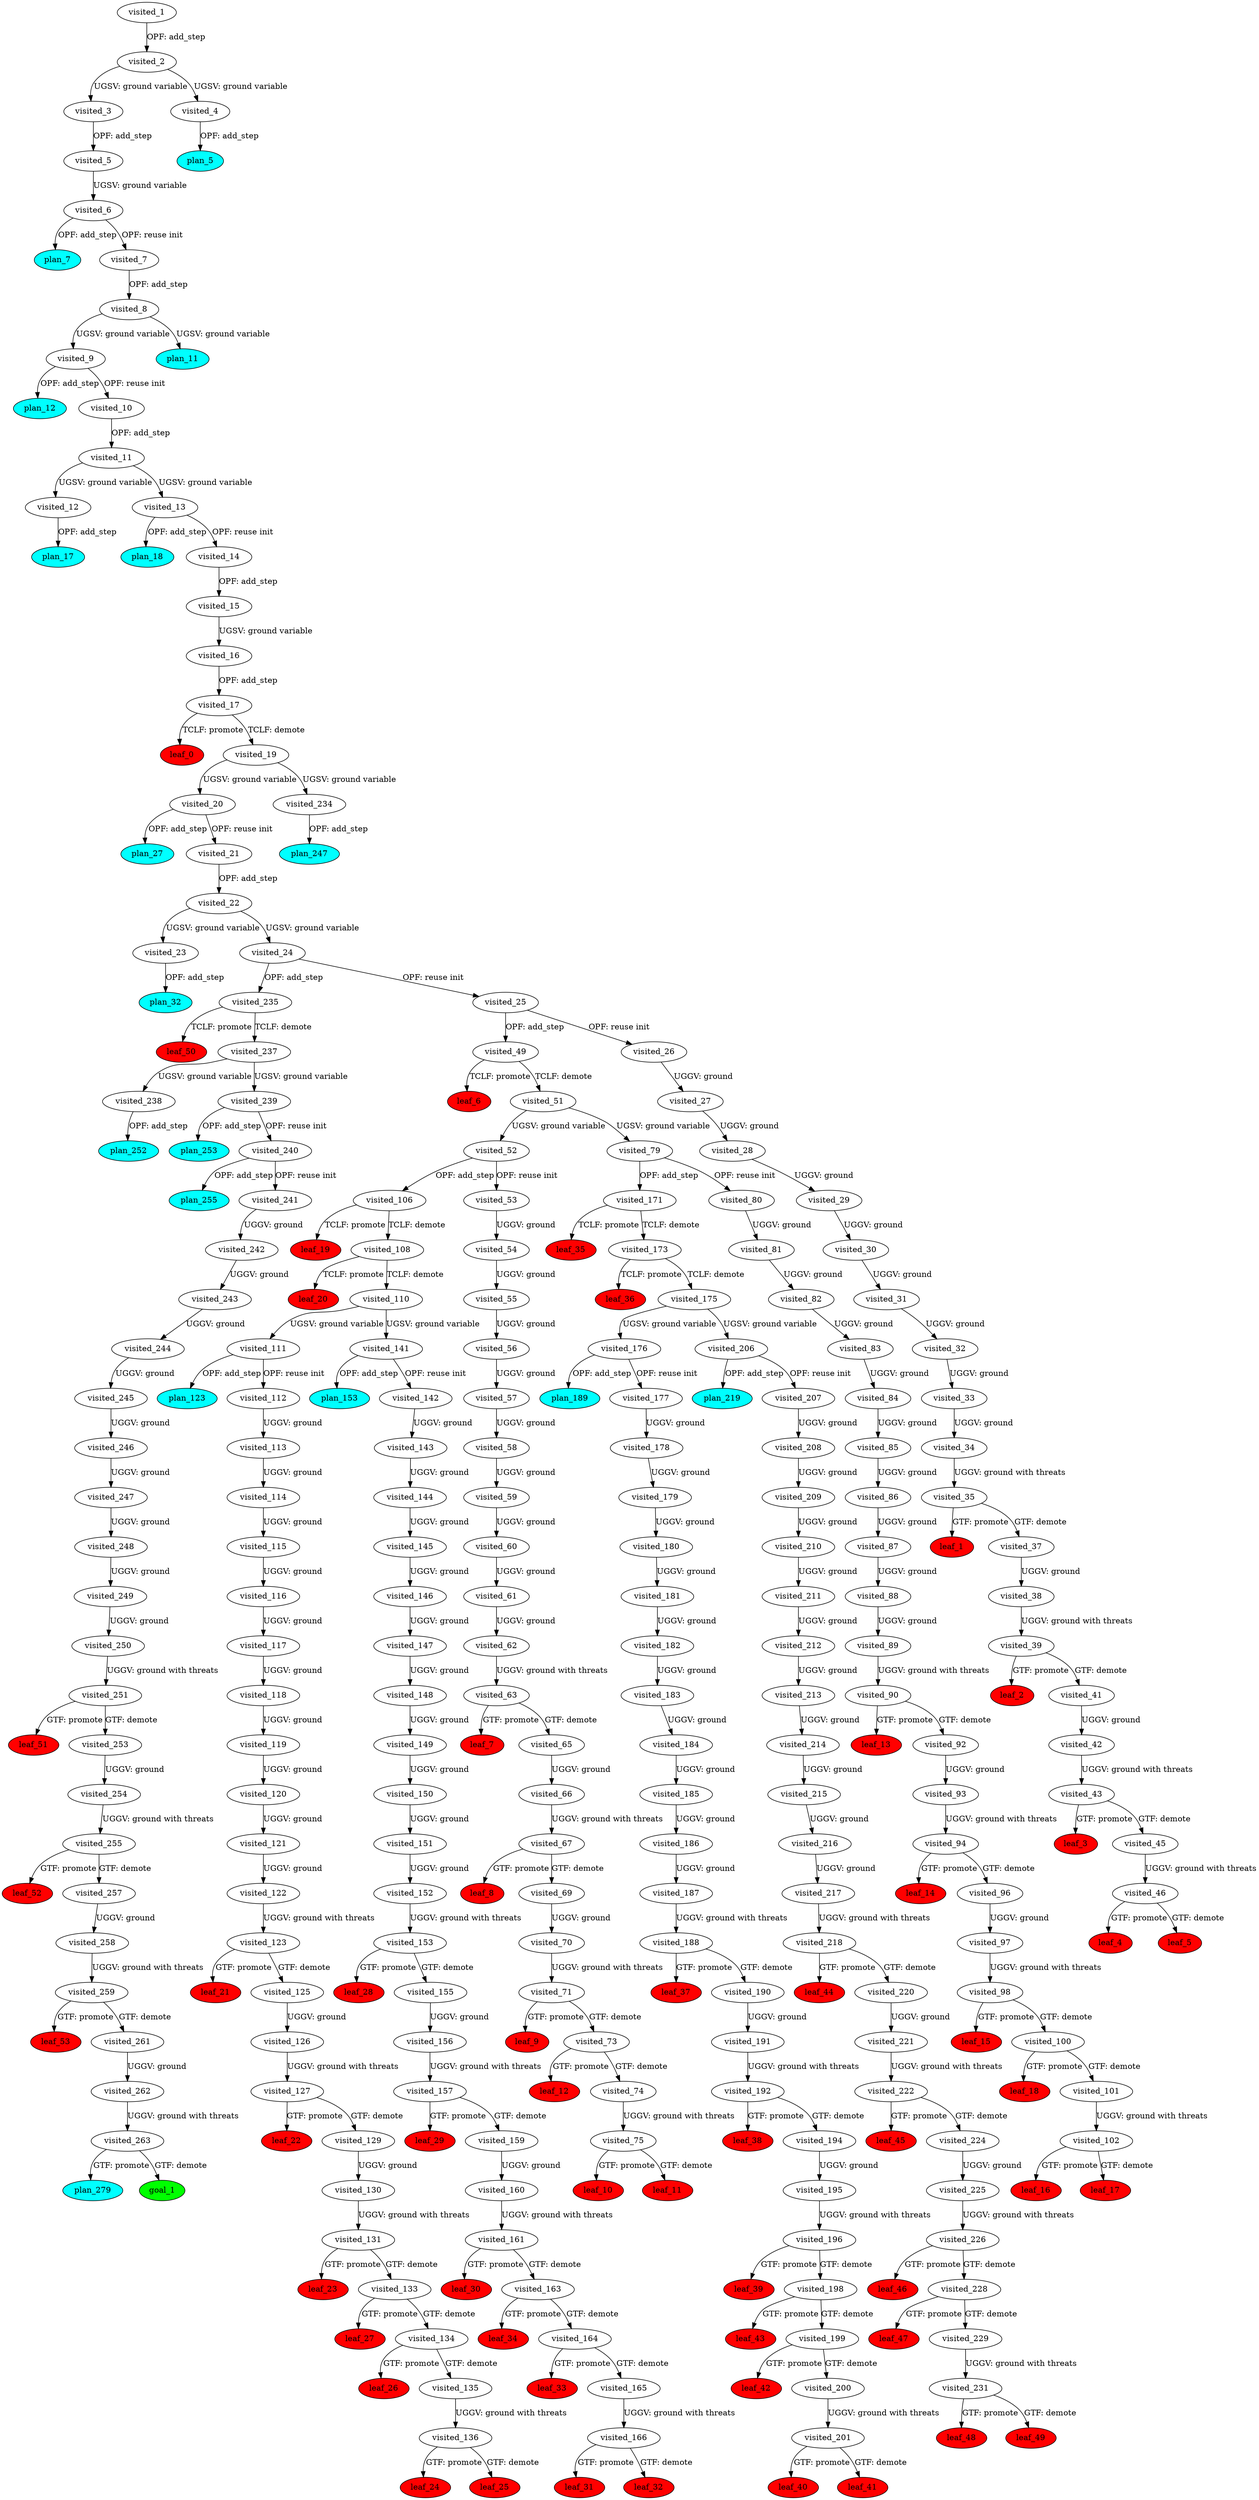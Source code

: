digraph {
	"674d80ae-6c9d-4c76-81cd-238a94f57e4a" [label=plan_0 fillcolor=cyan style=filled]
	"674d80ae-6c9d-4c76-81cd-238a94f57e4a" [label=visited_1 fillcolor=white style=filled]
	"7fbebf58-4409-aee3-e6e3-179952ed7379" [label=plan_1 fillcolor=cyan style=filled]
	"674d80ae-6c9d-4c76-81cd-238a94f57e4a" -> "7fbebf58-4409-aee3-e6e3-179952ed7379" [label="OPF: add_step"]
	"7fbebf58-4409-aee3-e6e3-179952ed7379" [label=visited_2 fillcolor=white style=filled]
	"8011e58b-f25f-5397-bfb6-e99b65f47df5" [label=plan_2 fillcolor=cyan style=filled]
	"7fbebf58-4409-aee3-e6e3-179952ed7379" -> "8011e58b-f25f-5397-bfb6-e99b65f47df5" [label="UGSV: ground variable"]
	"1c328f89-50e6-1e85-b71c-6f035b50f3d2" [label=plan_3 fillcolor=cyan style=filled]
	"7fbebf58-4409-aee3-e6e3-179952ed7379" -> "1c328f89-50e6-1e85-b71c-6f035b50f3d2" [label="UGSV: ground variable"]
	"8011e58b-f25f-5397-bfb6-e99b65f47df5" [label=visited_3 fillcolor=white style=filled]
	"e1a998ab-c441-a874-7af0-c39325be2393" [label=plan_4 fillcolor=cyan style=filled]
	"8011e58b-f25f-5397-bfb6-e99b65f47df5" -> "e1a998ab-c441-a874-7af0-c39325be2393" [label="OPF: add_step"]
	"1c328f89-50e6-1e85-b71c-6f035b50f3d2" [label=visited_4 fillcolor=white style=filled]
	"473e0cd4-d641-6118-16da-8cbea0004b2d" [label=plan_5 fillcolor=cyan style=filled]
	"1c328f89-50e6-1e85-b71c-6f035b50f3d2" -> "473e0cd4-d641-6118-16da-8cbea0004b2d" [label="OPF: add_step"]
	"e1a998ab-c441-a874-7af0-c39325be2393" [label=visited_5 fillcolor=white style=filled]
	"4ed79dcd-ba2b-c004-4d7f-c6c3a9ffbd7f" [label=plan_6 fillcolor=cyan style=filled]
	"e1a998ab-c441-a874-7af0-c39325be2393" -> "4ed79dcd-ba2b-c004-4d7f-c6c3a9ffbd7f" [label="UGSV: ground variable"]
	"4ed79dcd-ba2b-c004-4d7f-c6c3a9ffbd7f" [label=visited_6 fillcolor=white style=filled]
	"8af2fb4f-ab20-3ee8-2bb0-e7f3bbb41fa2" [label=plan_7 fillcolor=cyan style=filled]
	"4ed79dcd-ba2b-c004-4d7f-c6c3a9ffbd7f" -> "8af2fb4f-ab20-3ee8-2bb0-e7f3bbb41fa2" [label="OPF: add_step"]
	"6a9090f2-5184-2c05-5b74-399645d2ac34" [label=plan_8 fillcolor=cyan style=filled]
	"4ed79dcd-ba2b-c004-4d7f-c6c3a9ffbd7f" -> "6a9090f2-5184-2c05-5b74-399645d2ac34" [label="OPF: reuse init"]
	"6a9090f2-5184-2c05-5b74-399645d2ac34" [label=visited_7 fillcolor=white style=filled]
	"289b2b8a-8d3c-691a-d6db-91bb5f383404" [label=plan_9 fillcolor=cyan style=filled]
	"6a9090f2-5184-2c05-5b74-399645d2ac34" -> "289b2b8a-8d3c-691a-d6db-91bb5f383404" [label="OPF: add_step"]
	"289b2b8a-8d3c-691a-d6db-91bb5f383404" [label=visited_8 fillcolor=white style=filled]
	"2d4089f6-9587-0233-1f10-f585bdb7a67b" [label=plan_10 fillcolor=cyan style=filled]
	"289b2b8a-8d3c-691a-d6db-91bb5f383404" -> "2d4089f6-9587-0233-1f10-f585bdb7a67b" [label="UGSV: ground variable"]
	"d1085f9b-943b-f952-21f4-acb80c3201a0" [label=plan_11 fillcolor=cyan style=filled]
	"289b2b8a-8d3c-691a-d6db-91bb5f383404" -> "d1085f9b-943b-f952-21f4-acb80c3201a0" [label="UGSV: ground variable"]
	"2d4089f6-9587-0233-1f10-f585bdb7a67b" [label=visited_9 fillcolor=white style=filled]
	"7084dacc-3f66-9921-66da-686e77491652" [label=plan_12 fillcolor=cyan style=filled]
	"2d4089f6-9587-0233-1f10-f585bdb7a67b" -> "7084dacc-3f66-9921-66da-686e77491652" [label="OPF: add_step"]
	"c36ec876-f8e5-2ab6-3a23-2517d231cae3" [label=plan_13 fillcolor=cyan style=filled]
	"2d4089f6-9587-0233-1f10-f585bdb7a67b" -> "c36ec876-f8e5-2ab6-3a23-2517d231cae3" [label="OPF: reuse init"]
	"c36ec876-f8e5-2ab6-3a23-2517d231cae3" [label=visited_10 fillcolor=white style=filled]
	"dcc23c0d-2ab9-228d-65d5-c4ac8f0d3f55" [label=plan_14 fillcolor=cyan style=filled]
	"c36ec876-f8e5-2ab6-3a23-2517d231cae3" -> "dcc23c0d-2ab9-228d-65d5-c4ac8f0d3f55" [label="OPF: add_step"]
	"dcc23c0d-2ab9-228d-65d5-c4ac8f0d3f55" [label=visited_11 fillcolor=white style=filled]
	"9260f03b-863a-6d6e-da98-5fd9349d85e4" [label=plan_15 fillcolor=cyan style=filled]
	"dcc23c0d-2ab9-228d-65d5-c4ac8f0d3f55" -> "9260f03b-863a-6d6e-da98-5fd9349d85e4" [label="UGSV: ground variable"]
	"aa86e1e0-79d9-c41d-407d-6000e981bad2" [label=plan_16 fillcolor=cyan style=filled]
	"dcc23c0d-2ab9-228d-65d5-c4ac8f0d3f55" -> "aa86e1e0-79d9-c41d-407d-6000e981bad2" [label="UGSV: ground variable"]
	"9260f03b-863a-6d6e-da98-5fd9349d85e4" [label=visited_12 fillcolor=white style=filled]
	"8dcbd116-ab6d-3bdf-f971-87bd7746da0d" [label=plan_17 fillcolor=cyan style=filled]
	"9260f03b-863a-6d6e-da98-5fd9349d85e4" -> "8dcbd116-ab6d-3bdf-f971-87bd7746da0d" [label="OPF: add_step"]
	"aa86e1e0-79d9-c41d-407d-6000e981bad2" [label=visited_13 fillcolor=white style=filled]
	"01612c06-4ebf-db31-75e8-8c9544078f44" [label=plan_18 fillcolor=cyan style=filled]
	"aa86e1e0-79d9-c41d-407d-6000e981bad2" -> "01612c06-4ebf-db31-75e8-8c9544078f44" [label="OPF: add_step"]
	"d51f347e-6682-a97e-7d2e-34715c942485" [label=plan_19 fillcolor=cyan style=filled]
	"aa86e1e0-79d9-c41d-407d-6000e981bad2" -> "d51f347e-6682-a97e-7d2e-34715c942485" [label="OPF: reuse init"]
	"d51f347e-6682-a97e-7d2e-34715c942485" [label=visited_14 fillcolor=white style=filled]
	"6f109a8c-5b96-c206-84c4-8f5ede7b5e61" [label=plan_20 fillcolor=cyan style=filled]
	"d51f347e-6682-a97e-7d2e-34715c942485" -> "6f109a8c-5b96-c206-84c4-8f5ede7b5e61" [label="OPF: add_step"]
	"6f109a8c-5b96-c206-84c4-8f5ede7b5e61" [label=visited_15 fillcolor=white style=filled]
	"342294ff-f2ca-4966-48bf-b6ba41346c88" [label=plan_21 fillcolor=cyan style=filled]
	"6f109a8c-5b96-c206-84c4-8f5ede7b5e61" -> "342294ff-f2ca-4966-48bf-b6ba41346c88" [label="UGSV: ground variable"]
	"342294ff-f2ca-4966-48bf-b6ba41346c88" [label=visited_16 fillcolor=white style=filled]
	"3a6206f6-8922-bcf7-bc85-dbba5d1cd4f1" [label=plan_22 fillcolor=cyan style=filled]
	"342294ff-f2ca-4966-48bf-b6ba41346c88" -> "3a6206f6-8922-bcf7-bc85-dbba5d1cd4f1" [label="OPF: add_step"]
	"3a6206f6-8922-bcf7-bc85-dbba5d1cd4f1" [label=visited_17 fillcolor=white style=filled]
	"1f165223-8994-2477-2435-1d09fd29d26d" [label=plan_23 fillcolor=cyan style=filled]
	"3a6206f6-8922-bcf7-bc85-dbba5d1cd4f1" -> "1f165223-8994-2477-2435-1d09fd29d26d" [label="TCLF: promote"]
	"0f249ffd-f4fb-78e9-3368-65e33ee98232" [label=plan_24 fillcolor=cyan style=filled]
	"3a6206f6-8922-bcf7-bc85-dbba5d1cd4f1" -> "0f249ffd-f4fb-78e9-3368-65e33ee98232" [label="TCLF: demote"]
	"1f165223-8994-2477-2435-1d09fd29d26d" [label=visited_18 fillcolor=white style=filled]
	"1f165223-8994-2477-2435-1d09fd29d26d" [label=leaf_0 fillcolor=red style=filled]
	"0f249ffd-f4fb-78e9-3368-65e33ee98232" [label=visited_19 fillcolor=white style=filled]
	"3db33f46-4bc2-74d8-f5f2-5c929bed4400" [label=plan_25 fillcolor=cyan style=filled]
	"0f249ffd-f4fb-78e9-3368-65e33ee98232" -> "3db33f46-4bc2-74d8-f5f2-5c929bed4400" [label="UGSV: ground variable"]
	"0e05d766-8691-f32e-f029-0e71ca291e47" [label=plan_26 fillcolor=cyan style=filled]
	"0f249ffd-f4fb-78e9-3368-65e33ee98232" -> "0e05d766-8691-f32e-f029-0e71ca291e47" [label="UGSV: ground variable"]
	"3db33f46-4bc2-74d8-f5f2-5c929bed4400" [label=visited_20 fillcolor=white style=filled]
	"ddaa5963-8c73-a2bf-c133-c9411ea8fea0" [label=plan_27 fillcolor=cyan style=filled]
	"3db33f46-4bc2-74d8-f5f2-5c929bed4400" -> "ddaa5963-8c73-a2bf-c133-c9411ea8fea0" [label="OPF: add_step"]
	"2686e75a-620f-cfe3-0788-204dc1a94a28" [label=plan_28 fillcolor=cyan style=filled]
	"3db33f46-4bc2-74d8-f5f2-5c929bed4400" -> "2686e75a-620f-cfe3-0788-204dc1a94a28" [label="OPF: reuse init"]
	"2686e75a-620f-cfe3-0788-204dc1a94a28" [label=visited_21 fillcolor=white style=filled]
	"893885ab-4b5e-faf3-d74f-56a1dd236b8f" [label=plan_29 fillcolor=cyan style=filled]
	"2686e75a-620f-cfe3-0788-204dc1a94a28" -> "893885ab-4b5e-faf3-d74f-56a1dd236b8f" [label="OPF: add_step"]
	"893885ab-4b5e-faf3-d74f-56a1dd236b8f" [label=visited_22 fillcolor=white style=filled]
	"a819f311-c2cf-423f-03db-ab8498f59593" [label=plan_30 fillcolor=cyan style=filled]
	"893885ab-4b5e-faf3-d74f-56a1dd236b8f" -> "a819f311-c2cf-423f-03db-ab8498f59593" [label="UGSV: ground variable"]
	"4dce22a7-f50a-d710-49eb-35a4e182e822" [label=plan_31 fillcolor=cyan style=filled]
	"893885ab-4b5e-faf3-d74f-56a1dd236b8f" -> "4dce22a7-f50a-d710-49eb-35a4e182e822" [label="UGSV: ground variable"]
	"a819f311-c2cf-423f-03db-ab8498f59593" [label=visited_23 fillcolor=white style=filled]
	"aff1b303-5df9-12f8-8be6-9a7f1b35c4e3" [label=plan_32 fillcolor=cyan style=filled]
	"a819f311-c2cf-423f-03db-ab8498f59593" -> "aff1b303-5df9-12f8-8be6-9a7f1b35c4e3" [label="OPF: add_step"]
	"4dce22a7-f50a-d710-49eb-35a4e182e822" [label=visited_24 fillcolor=white style=filled]
	"74a3f9f3-3640-af51-7c00-20b8ef382faa" [label=plan_33 fillcolor=cyan style=filled]
	"4dce22a7-f50a-d710-49eb-35a4e182e822" -> "74a3f9f3-3640-af51-7c00-20b8ef382faa" [label="OPF: add_step"]
	"de8e2268-3ece-ea62-60e2-96612baefa9c" [label=plan_34 fillcolor=cyan style=filled]
	"4dce22a7-f50a-d710-49eb-35a4e182e822" -> "de8e2268-3ece-ea62-60e2-96612baefa9c" [label="OPF: reuse init"]
	"de8e2268-3ece-ea62-60e2-96612baefa9c" [label=visited_25 fillcolor=white style=filled]
	"0a1bc4e6-ae35-3027-9531-5bcef5c65232" [label=plan_35 fillcolor=cyan style=filled]
	"de8e2268-3ece-ea62-60e2-96612baefa9c" -> "0a1bc4e6-ae35-3027-9531-5bcef5c65232" [label="OPF: add_step"]
	"a1367eea-c3cd-2267-d7fb-9f3af2289481" [label=plan_36 fillcolor=cyan style=filled]
	"de8e2268-3ece-ea62-60e2-96612baefa9c" -> "a1367eea-c3cd-2267-d7fb-9f3af2289481" [label="OPF: reuse init"]
	"a1367eea-c3cd-2267-d7fb-9f3af2289481" [label=visited_26 fillcolor=white style=filled]
	"aa4d6006-2b5f-e036-bcd5-6e3280fedc2d" [label=plan_37 fillcolor=cyan style=filled]
	"a1367eea-c3cd-2267-d7fb-9f3af2289481" -> "aa4d6006-2b5f-e036-bcd5-6e3280fedc2d" [label="UGGV: ground"]
	"aa4d6006-2b5f-e036-bcd5-6e3280fedc2d" [label=visited_27 fillcolor=white style=filled]
	"408d5241-400d-4635-2be3-50890b185e75" [label=plan_38 fillcolor=cyan style=filled]
	"aa4d6006-2b5f-e036-bcd5-6e3280fedc2d" -> "408d5241-400d-4635-2be3-50890b185e75" [label="UGGV: ground"]
	"408d5241-400d-4635-2be3-50890b185e75" [label=visited_28 fillcolor=white style=filled]
	"c40d5ffa-ab92-bbef-6658-991ae8225e0b" [label=plan_39 fillcolor=cyan style=filled]
	"408d5241-400d-4635-2be3-50890b185e75" -> "c40d5ffa-ab92-bbef-6658-991ae8225e0b" [label="UGGV: ground"]
	"c40d5ffa-ab92-bbef-6658-991ae8225e0b" [label=visited_29 fillcolor=white style=filled]
	"d4423c75-a0c1-7b29-48c5-b0dd96e8af6c" [label=plan_40 fillcolor=cyan style=filled]
	"c40d5ffa-ab92-bbef-6658-991ae8225e0b" -> "d4423c75-a0c1-7b29-48c5-b0dd96e8af6c" [label="UGGV: ground"]
	"d4423c75-a0c1-7b29-48c5-b0dd96e8af6c" [label=visited_30 fillcolor=white style=filled]
	"a196b58c-9d04-53d9-351f-b52ad27c681c" [label=plan_41 fillcolor=cyan style=filled]
	"d4423c75-a0c1-7b29-48c5-b0dd96e8af6c" -> "a196b58c-9d04-53d9-351f-b52ad27c681c" [label="UGGV: ground"]
	"a196b58c-9d04-53d9-351f-b52ad27c681c" [label=visited_31 fillcolor=white style=filled]
	"789c1b6d-c272-9a25-e6ab-7c25c28c22bc" [label=plan_42 fillcolor=cyan style=filled]
	"a196b58c-9d04-53d9-351f-b52ad27c681c" -> "789c1b6d-c272-9a25-e6ab-7c25c28c22bc" [label="UGGV: ground"]
	"789c1b6d-c272-9a25-e6ab-7c25c28c22bc" [label=visited_32 fillcolor=white style=filled]
	"530a6229-261a-0a8f-2e3f-09a44a5f0554" [label=plan_43 fillcolor=cyan style=filled]
	"789c1b6d-c272-9a25-e6ab-7c25c28c22bc" -> "530a6229-261a-0a8f-2e3f-09a44a5f0554" [label="UGGV: ground"]
	"530a6229-261a-0a8f-2e3f-09a44a5f0554" [label=visited_33 fillcolor=white style=filled]
	"fdd4acec-97f0-58f1-7de2-8a347d88ffd9" [label=plan_44 fillcolor=cyan style=filled]
	"530a6229-261a-0a8f-2e3f-09a44a5f0554" -> "fdd4acec-97f0-58f1-7de2-8a347d88ffd9" [label="UGGV: ground"]
	"fdd4acec-97f0-58f1-7de2-8a347d88ffd9" [label=visited_34 fillcolor=white style=filled]
	"218e7d3a-a4ca-b5d3-db4e-fc614f2f9acf" [label=plan_45 fillcolor=cyan style=filled]
	"fdd4acec-97f0-58f1-7de2-8a347d88ffd9" -> "218e7d3a-a4ca-b5d3-db4e-fc614f2f9acf" [label="UGGV: ground with threats"]
	"218e7d3a-a4ca-b5d3-db4e-fc614f2f9acf" [label=visited_35 fillcolor=white style=filled]
	"34737695-523d-b88e-4643-3dd21ab2a898" [label=plan_46 fillcolor=cyan style=filled]
	"218e7d3a-a4ca-b5d3-db4e-fc614f2f9acf" -> "34737695-523d-b88e-4643-3dd21ab2a898" [label="GTF: promote"]
	"cd9114fc-eda7-b72a-2904-5cc28217bdf7" [label=plan_47 fillcolor=cyan style=filled]
	"218e7d3a-a4ca-b5d3-db4e-fc614f2f9acf" -> "cd9114fc-eda7-b72a-2904-5cc28217bdf7" [label="GTF: demote"]
	"34737695-523d-b88e-4643-3dd21ab2a898" [label=visited_36 fillcolor=white style=filled]
	"34737695-523d-b88e-4643-3dd21ab2a898" [label=leaf_1 fillcolor=red style=filled]
	"cd9114fc-eda7-b72a-2904-5cc28217bdf7" [label=visited_37 fillcolor=white style=filled]
	"17307357-2b25-601c-3d6b-45363268bd88" [label=plan_48 fillcolor=cyan style=filled]
	"cd9114fc-eda7-b72a-2904-5cc28217bdf7" -> "17307357-2b25-601c-3d6b-45363268bd88" [label="UGGV: ground"]
	"17307357-2b25-601c-3d6b-45363268bd88" [label=visited_38 fillcolor=white style=filled]
	"37e93ae8-97f9-e969-d810-d075118c6864" [label=plan_49 fillcolor=cyan style=filled]
	"17307357-2b25-601c-3d6b-45363268bd88" -> "37e93ae8-97f9-e969-d810-d075118c6864" [label="UGGV: ground with threats"]
	"37e93ae8-97f9-e969-d810-d075118c6864" [label=visited_39 fillcolor=white style=filled]
	"e43c2c85-6249-e0d7-c674-c2d88c906bec" [label=plan_50 fillcolor=cyan style=filled]
	"37e93ae8-97f9-e969-d810-d075118c6864" -> "e43c2c85-6249-e0d7-c674-c2d88c906bec" [label="GTF: promote"]
	"c6620ebc-838f-47d8-a2f2-9e87f9293ef5" [label=plan_51 fillcolor=cyan style=filled]
	"37e93ae8-97f9-e969-d810-d075118c6864" -> "c6620ebc-838f-47d8-a2f2-9e87f9293ef5" [label="GTF: demote"]
	"e43c2c85-6249-e0d7-c674-c2d88c906bec" [label=visited_40 fillcolor=white style=filled]
	"e43c2c85-6249-e0d7-c674-c2d88c906bec" [label=leaf_2 fillcolor=red style=filled]
	"c6620ebc-838f-47d8-a2f2-9e87f9293ef5" [label=visited_41 fillcolor=white style=filled]
	"775904e6-65b3-66db-22f9-219a299ddb98" [label=plan_52 fillcolor=cyan style=filled]
	"c6620ebc-838f-47d8-a2f2-9e87f9293ef5" -> "775904e6-65b3-66db-22f9-219a299ddb98" [label="UGGV: ground"]
	"775904e6-65b3-66db-22f9-219a299ddb98" [label=visited_42 fillcolor=white style=filled]
	"98e4a330-105b-0193-19b5-5ba56b88c883" [label=plan_53 fillcolor=cyan style=filled]
	"775904e6-65b3-66db-22f9-219a299ddb98" -> "98e4a330-105b-0193-19b5-5ba56b88c883" [label="UGGV: ground with threats"]
	"98e4a330-105b-0193-19b5-5ba56b88c883" [label=visited_43 fillcolor=white style=filled]
	"691fd43a-3127-c484-49a9-4a7edfa3c085" [label=plan_54 fillcolor=cyan style=filled]
	"98e4a330-105b-0193-19b5-5ba56b88c883" -> "691fd43a-3127-c484-49a9-4a7edfa3c085" [label="GTF: promote"]
	"d04baef8-7d9b-0ed8-4867-510f1921b734" [label=plan_55 fillcolor=cyan style=filled]
	"98e4a330-105b-0193-19b5-5ba56b88c883" -> "d04baef8-7d9b-0ed8-4867-510f1921b734" [label="GTF: demote"]
	"691fd43a-3127-c484-49a9-4a7edfa3c085" [label=visited_44 fillcolor=white style=filled]
	"691fd43a-3127-c484-49a9-4a7edfa3c085" [label=leaf_3 fillcolor=red style=filled]
	"d04baef8-7d9b-0ed8-4867-510f1921b734" [label=visited_45 fillcolor=white style=filled]
	"2656e6dc-8b09-ae09-8ec4-96bc7295147c" [label=plan_56 fillcolor=cyan style=filled]
	"d04baef8-7d9b-0ed8-4867-510f1921b734" -> "2656e6dc-8b09-ae09-8ec4-96bc7295147c" [label="UGGV: ground with threats"]
	"2656e6dc-8b09-ae09-8ec4-96bc7295147c" [label=visited_46 fillcolor=white style=filled]
	"f1d3bef3-56d5-53ae-5b7b-36393f475437" [label=plan_57 fillcolor=cyan style=filled]
	"2656e6dc-8b09-ae09-8ec4-96bc7295147c" -> "f1d3bef3-56d5-53ae-5b7b-36393f475437" [label="GTF: promote"]
	"121d3ee2-f66e-0ed2-3598-bcc5f818a329" [label=plan_58 fillcolor=cyan style=filled]
	"2656e6dc-8b09-ae09-8ec4-96bc7295147c" -> "121d3ee2-f66e-0ed2-3598-bcc5f818a329" [label="GTF: demote"]
	"f1d3bef3-56d5-53ae-5b7b-36393f475437" [label=visited_47 fillcolor=white style=filled]
	"f1d3bef3-56d5-53ae-5b7b-36393f475437" [label=leaf_4 fillcolor=red style=filled]
	"121d3ee2-f66e-0ed2-3598-bcc5f818a329" [label=visited_48 fillcolor=white style=filled]
	"121d3ee2-f66e-0ed2-3598-bcc5f818a329" [label=leaf_5 fillcolor=red style=filled]
	"0a1bc4e6-ae35-3027-9531-5bcef5c65232" [label=visited_49 fillcolor=white style=filled]
	"d9a8a70b-ef42-4c37-8827-f1e8ecf86a46" [label=plan_59 fillcolor=cyan style=filled]
	"0a1bc4e6-ae35-3027-9531-5bcef5c65232" -> "d9a8a70b-ef42-4c37-8827-f1e8ecf86a46" [label="TCLF: promote"]
	"41d05139-a25a-4614-b718-b069a40bd222" [label=plan_60 fillcolor=cyan style=filled]
	"0a1bc4e6-ae35-3027-9531-5bcef5c65232" -> "41d05139-a25a-4614-b718-b069a40bd222" [label="TCLF: demote"]
	"d9a8a70b-ef42-4c37-8827-f1e8ecf86a46" [label=visited_50 fillcolor=white style=filled]
	"d9a8a70b-ef42-4c37-8827-f1e8ecf86a46" [label=leaf_6 fillcolor=red style=filled]
	"41d05139-a25a-4614-b718-b069a40bd222" [label=visited_51 fillcolor=white style=filled]
	"b4cf76af-4ed2-824a-dfaf-19514ae2baf0" [label=plan_61 fillcolor=cyan style=filled]
	"41d05139-a25a-4614-b718-b069a40bd222" -> "b4cf76af-4ed2-824a-dfaf-19514ae2baf0" [label="UGSV: ground variable"]
	"0ad5091a-9984-5f9e-63e8-04c0ca365aa7" [label=plan_62 fillcolor=cyan style=filled]
	"41d05139-a25a-4614-b718-b069a40bd222" -> "0ad5091a-9984-5f9e-63e8-04c0ca365aa7" [label="UGSV: ground variable"]
	"b4cf76af-4ed2-824a-dfaf-19514ae2baf0" [label=visited_52 fillcolor=white style=filled]
	"3369c1b4-8688-8dea-83b9-65d24c855caa" [label=plan_63 fillcolor=cyan style=filled]
	"b4cf76af-4ed2-824a-dfaf-19514ae2baf0" -> "3369c1b4-8688-8dea-83b9-65d24c855caa" [label="OPF: add_step"]
	"b5e1d326-14d3-e755-24ae-b1c4db32e323" [label=plan_64 fillcolor=cyan style=filled]
	"b4cf76af-4ed2-824a-dfaf-19514ae2baf0" -> "b5e1d326-14d3-e755-24ae-b1c4db32e323" [label="OPF: reuse init"]
	"b5e1d326-14d3-e755-24ae-b1c4db32e323" [label=visited_53 fillcolor=white style=filled]
	"4eb6c54e-5158-4c35-05c9-5c1ffdca3443" [label=plan_65 fillcolor=cyan style=filled]
	"b5e1d326-14d3-e755-24ae-b1c4db32e323" -> "4eb6c54e-5158-4c35-05c9-5c1ffdca3443" [label="UGGV: ground"]
	"4eb6c54e-5158-4c35-05c9-5c1ffdca3443" [label=visited_54 fillcolor=white style=filled]
	"cae4160e-be44-d6d8-54b7-34533eb78918" [label=plan_66 fillcolor=cyan style=filled]
	"4eb6c54e-5158-4c35-05c9-5c1ffdca3443" -> "cae4160e-be44-d6d8-54b7-34533eb78918" [label="UGGV: ground"]
	"cae4160e-be44-d6d8-54b7-34533eb78918" [label=visited_55 fillcolor=white style=filled]
	"71436bc4-30f7-095d-15f9-979dd0c664a8" [label=plan_67 fillcolor=cyan style=filled]
	"cae4160e-be44-d6d8-54b7-34533eb78918" -> "71436bc4-30f7-095d-15f9-979dd0c664a8" [label="UGGV: ground"]
	"71436bc4-30f7-095d-15f9-979dd0c664a8" [label=visited_56 fillcolor=white style=filled]
	"b5a5d546-3bde-5e58-81c8-d03b19ae0709" [label=plan_68 fillcolor=cyan style=filled]
	"71436bc4-30f7-095d-15f9-979dd0c664a8" -> "b5a5d546-3bde-5e58-81c8-d03b19ae0709" [label="UGGV: ground"]
	"b5a5d546-3bde-5e58-81c8-d03b19ae0709" [label=visited_57 fillcolor=white style=filled]
	"d511787f-e97f-18e1-e42b-c40c42cd9c7a" [label=plan_69 fillcolor=cyan style=filled]
	"b5a5d546-3bde-5e58-81c8-d03b19ae0709" -> "d511787f-e97f-18e1-e42b-c40c42cd9c7a" [label="UGGV: ground"]
	"d511787f-e97f-18e1-e42b-c40c42cd9c7a" [label=visited_58 fillcolor=white style=filled]
	"b34277aa-7db1-7129-a120-fe2d9752df2a" [label=plan_70 fillcolor=cyan style=filled]
	"d511787f-e97f-18e1-e42b-c40c42cd9c7a" -> "b34277aa-7db1-7129-a120-fe2d9752df2a" [label="UGGV: ground"]
	"b34277aa-7db1-7129-a120-fe2d9752df2a" [label=visited_59 fillcolor=white style=filled]
	"c9a392fe-263a-4bda-92b0-5bc394d6c95e" [label=plan_71 fillcolor=cyan style=filled]
	"b34277aa-7db1-7129-a120-fe2d9752df2a" -> "c9a392fe-263a-4bda-92b0-5bc394d6c95e" [label="UGGV: ground"]
	"c9a392fe-263a-4bda-92b0-5bc394d6c95e" [label=visited_60 fillcolor=white style=filled]
	"0f012b2b-1a19-a565-9c76-b91e27480743" [label=plan_72 fillcolor=cyan style=filled]
	"c9a392fe-263a-4bda-92b0-5bc394d6c95e" -> "0f012b2b-1a19-a565-9c76-b91e27480743" [label="UGGV: ground"]
	"0f012b2b-1a19-a565-9c76-b91e27480743" [label=visited_61 fillcolor=white style=filled]
	"df90470f-8bfb-cb95-e391-3fadb7f95d33" [label=plan_73 fillcolor=cyan style=filled]
	"0f012b2b-1a19-a565-9c76-b91e27480743" -> "df90470f-8bfb-cb95-e391-3fadb7f95d33" [label="UGGV: ground"]
	"df90470f-8bfb-cb95-e391-3fadb7f95d33" [label=visited_62 fillcolor=white style=filled]
	"abd13488-e3d1-6f2c-5f1c-d5ccde251bea" [label=plan_74 fillcolor=cyan style=filled]
	"df90470f-8bfb-cb95-e391-3fadb7f95d33" -> "abd13488-e3d1-6f2c-5f1c-d5ccde251bea" [label="UGGV: ground with threats"]
	"abd13488-e3d1-6f2c-5f1c-d5ccde251bea" [label=visited_63 fillcolor=white style=filled]
	"ffca380c-c6cb-2ce8-f2cc-f9e581d7bc34" [label=plan_75 fillcolor=cyan style=filled]
	"abd13488-e3d1-6f2c-5f1c-d5ccde251bea" -> "ffca380c-c6cb-2ce8-f2cc-f9e581d7bc34" [label="GTF: promote"]
	"f60007ef-cd44-d392-9c0e-bc7952d0892c" [label=plan_76 fillcolor=cyan style=filled]
	"abd13488-e3d1-6f2c-5f1c-d5ccde251bea" -> "f60007ef-cd44-d392-9c0e-bc7952d0892c" [label="GTF: demote"]
	"ffca380c-c6cb-2ce8-f2cc-f9e581d7bc34" [label=visited_64 fillcolor=white style=filled]
	"ffca380c-c6cb-2ce8-f2cc-f9e581d7bc34" [label=leaf_7 fillcolor=red style=filled]
	"f60007ef-cd44-d392-9c0e-bc7952d0892c" [label=visited_65 fillcolor=white style=filled]
	"adaef93e-15ed-96d0-9957-ed92a0c0a1bd" [label=plan_77 fillcolor=cyan style=filled]
	"f60007ef-cd44-d392-9c0e-bc7952d0892c" -> "adaef93e-15ed-96d0-9957-ed92a0c0a1bd" [label="UGGV: ground"]
	"adaef93e-15ed-96d0-9957-ed92a0c0a1bd" [label=visited_66 fillcolor=white style=filled]
	"1e261aeb-2622-9a58-ad0d-3f41ace18dfc" [label=plan_78 fillcolor=cyan style=filled]
	"adaef93e-15ed-96d0-9957-ed92a0c0a1bd" -> "1e261aeb-2622-9a58-ad0d-3f41ace18dfc" [label="UGGV: ground with threats"]
	"1e261aeb-2622-9a58-ad0d-3f41ace18dfc" [label=visited_67 fillcolor=white style=filled]
	"6f019201-7649-2a5a-dc26-488fc7e4e4a1" [label=plan_79 fillcolor=cyan style=filled]
	"1e261aeb-2622-9a58-ad0d-3f41ace18dfc" -> "6f019201-7649-2a5a-dc26-488fc7e4e4a1" [label="GTF: promote"]
	"9669c832-ffa7-54d7-d5c3-fe54ff4343b8" [label=plan_80 fillcolor=cyan style=filled]
	"1e261aeb-2622-9a58-ad0d-3f41ace18dfc" -> "9669c832-ffa7-54d7-d5c3-fe54ff4343b8" [label="GTF: demote"]
	"6f019201-7649-2a5a-dc26-488fc7e4e4a1" [label=visited_68 fillcolor=white style=filled]
	"6f019201-7649-2a5a-dc26-488fc7e4e4a1" [label=leaf_8 fillcolor=red style=filled]
	"9669c832-ffa7-54d7-d5c3-fe54ff4343b8" [label=visited_69 fillcolor=white style=filled]
	"0edc3a1e-cc43-8189-6dd2-5797d7e5e0d8" [label=plan_81 fillcolor=cyan style=filled]
	"9669c832-ffa7-54d7-d5c3-fe54ff4343b8" -> "0edc3a1e-cc43-8189-6dd2-5797d7e5e0d8" [label="UGGV: ground"]
	"0edc3a1e-cc43-8189-6dd2-5797d7e5e0d8" [label=visited_70 fillcolor=white style=filled]
	"42fae452-3c5f-9f3b-deb2-92f488008872" [label=plan_82 fillcolor=cyan style=filled]
	"0edc3a1e-cc43-8189-6dd2-5797d7e5e0d8" -> "42fae452-3c5f-9f3b-deb2-92f488008872" [label="UGGV: ground with threats"]
	"42fae452-3c5f-9f3b-deb2-92f488008872" [label=visited_71 fillcolor=white style=filled]
	"867f51b2-d4de-4afe-f758-682d7db205a3" [label=plan_83 fillcolor=cyan style=filled]
	"42fae452-3c5f-9f3b-deb2-92f488008872" -> "867f51b2-d4de-4afe-f758-682d7db205a3" [label="GTF: promote"]
	"464065e4-68d4-6aa9-2626-59d66e3181ed" [label=plan_84 fillcolor=cyan style=filled]
	"42fae452-3c5f-9f3b-deb2-92f488008872" -> "464065e4-68d4-6aa9-2626-59d66e3181ed" [label="GTF: demote"]
	"867f51b2-d4de-4afe-f758-682d7db205a3" [label=visited_72 fillcolor=white style=filled]
	"867f51b2-d4de-4afe-f758-682d7db205a3" [label=leaf_9 fillcolor=red style=filled]
	"464065e4-68d4-6aa9-2626-59d66e3181ed" [label=visited_73 fillcolor=white style=filled]
	"b8a81707-157a-a2a2-c933-daec6c08c349" [label=plan_85 fillcolor=cyan style=filled]
	"464065e4-68d4-6aa9-2626-59d66e3181ed" -> "b8a81707-157a-a2a2-c933-daec6c08c349" [label="GTF: promote"]
	"a6df06be-54f7-8a9e-1e7b-ce17656ec884" [label=plan_86 fillcolor=cyan style=filled]
	"464065e4-68d4-6aa9-2626-59d66e3181ed" -> "a6df06be-54f7-8a9e-1e7b-ce17656ec884" [label="GTF: demote"]
	"a6df06be-54f7-8a9e-1e7b-ce17656ec884" [label=visited_74 fillcolor=white style=filled]
	"034da95f-5667-53a7-0582-fd806958589e" [label=plan_87 fillcolor=cyan style=filled]
	"a6df06be-54f7-8a9e-1e7b-ce17656ec884" -> "034da95f-5667-53a7-0582-fd806958589e" [label="UGGV: ground with threats"]
	"034da95f-5667-53a7-0582-fd806958589e" [label=visited_75 fillcolor=white style=filled]
	"08c1abd3-fb38-354a-53b6-a2043cb381dd" [label=plan_88 fillcolor=cyan style=filled]
	"034da95f-5667-53a7-0582-fd806958589e" -> "08c1abd3-fb38-354a-53b6-a2043cb381dd" [label="GTF: promote"]
	"bb208ada-e03b-0eb4-d15f-667de24298b9" [label=plan_89 fillcolor=cyan style=filled]
	"034da95f-5667-53a7-0582-fd806958589e" -> "bb208ada-e03b-0eb4-d15f-667de24298b9" [label="GTF: demote"]
	"08c1abd3-fb38-354a-53b6-a2043cb381dd" [label=visited_76 fillcolor=white style=filled]
	"08c1abd3-fb38-354a-53b6-a2043cb381dd" [label=leaf_10 fillcolor=red style=filled]
	"bb208ada-e03b-0eb4-d15f-667de24298b9" [label=visited_77 fillcolor=white style=filled]
	"bb208ada-e03b-0eb4-d15f-667de24298b9" [label=leaf_11 fillcolor=red style=filled]
	"b8a81707-157a-a2a2-c933-daec6c08c349" [label=visited_78 fillcolor=white style=filled]
	"b8a81707-157a-a2a2-c933-daec6c08c349" [label=leaf_12 fillcolor=red style=filled]
	"0ad5091a-9984-5f9e-63e8-04c0ca365aa7" [label=visited_79 fillcolor=white style=filled]
	"f4d3af60-0359-c1d6-9f9f-34acc1ad71f0" [label=plan_90 fillcolor=cyan style=filled]
	"0ad5091a-9984-5f9e-63e8-04c0ca365aa7" -> "f4d3af60-0359-c1d6-9f9f-34acc1ad71f0" [label="OPF: add_step"]
	"92f84981-d677-5b8e-8c32-f67f9042012a" [label=plan_91 fillcolor=cyan style=filled]
	"0ad5091a-9984-5f9e-63e8-04c0ca365aa7" -> "92f84981-d677-5b8e-8c32-f67f9042012a" [label="OPF: reuse init"]
	"92f84981-d677-5b8e-8c32-f67f9042012a" [label=visited_80 fillcolor=white style=filled]
	"bd2f9ad4-f141-72d6-3e36-ca82bcc7e0c0" [label=plan_92 fillcolor=cyan style=filled]
	"92f84981-d677-5b8e-8c32-f67f9042012a" -> "bd2f9ad4-f141-72d6-3e36-ca82bcc7e0c0" [label="UGGV: ground"]
	"bd2f9ad4-f141-72d6-3e36-ca82bcc7e0c0" [label=visited_81 fillcolor=white style=filled]
	"be67cf7c-3774-d269-bdb8-53058b176aad" [label=plan_93 fillcolor=cyan style=filled]
	"bd2f9ad4-f141-72d6-3e36-ca82bcc7e0c0" -> "be67cf7c-3774-d269-bdb8-53058b176aad" [label="UGGV: ground"]
	"be67cf7c-3774-d269-bdb8-53058b176aad" [label=visited_82 fillcolor=white style=filled]
	"3ac1f765-9208-ba7d-51b7-90ceafffaf48" [label=plan_94 fillcolor=cyan style=filled]
	"be67cf7c-3774-d269-bdb8-53058b176aad" -> "3ac1f765-9208-ba7d-51b7-90ceafffaf48" [label="UGGV: ground"]
	"3ac1f765-9208-ba7d-51b7-90ceafffaf48" [label=visited_83 fillcolor=white style=filled]
	"81ccc7b1-648e-78fa-1330-8a960376fa8b" [label=plan_95 fillcolor=cyan style=filled]
	"3ac1f765-9208-ba7d-51b7-90ceafffaf48" -> "81ccc7b1-648e-78fa-1330-8a960376fa8b" [label="UGGV: ground"]
	"81ccc7b1-648e-78fa-1330-8a960376fa8b" [label=visited_84 fillcolor=white style=filled]
	"716b8eba-90b6-0fdf-4136-acf1c883d36f" [label=plan_96 fillcolor=cyan style=filled]
	"81ccc7b1-648e-78fa-1330-8a960376fa8b" -> "716b8eba-90b6-0fdf-4136-acf1c883d36f" [label="UGGV: ground"]
	"716b8eba-90b6-0fdf-4136-acf1c883d36f" [label=visited_85 fillcolor=white style=filled]
	"97096c7d-10e8-9fb1-7103-86ef0fb2b7a1" [label=plan_97 fillcolor=cyan style=filled]
	"716b8eba-90b6-0fdf-4136-acf1c883d36f" -> "97096c7d-10e8-9fb1-7103-86ef0fb2b7a1" [label="UGGV: ground"]
	"97096c7d-10e8-9fb1-7103-86ef0fb2b7a1" [label=visited_86 fillcolor=white style=filled]
	"7bbe3f83-5c8c-9777-20dc-0af5964542c7" [label=plan_98 fillcolor=cyan style=filled]
	"97096c7d-10e8-9fb1-7103-86ef0fb2b7a1" -> "7bbe3f83-5c8c-9777-20dc-0af5964542c7" [label="UGGV: ground"]
	"7bbe3f83-5c8c-9777-20dc-0af5964542c7" [label=visited_87 fillcolor=white style=filled]
	"7534d982-1a75-b34a-1e9a-9e6e53bb607d" [label=plan_99 fillcolor=cyan style=filled]
	"7bbe3f83-5c8c-9777-20dc-0af5964542c7" -> "7534d982-1a75-b34a-1e9a-9e6e53bb607d" [label="UGGV: ground"]
	"7534d982-1a75-b34a-1e9a-9e6e53bb607d" [label=visited_88 fillcolor=white style=filled]
	"db6581b8-4baf-7391-40ab-80e213d62f89" [label=plan_100 fillcolor=cyan style=filled]
	"7534d982-1a75-b34a-1e9a-9e6e53bb607d" -> "db6581b8-4baf-7391-40ab-80e213d62f89" [label="UGGV: ground"]
	"db6581b8-4baf-7391-40ab-80e213d62f89" [label=visited_89 fillcolor=white style=filled]
	"d07d3e89-8961-f2fa-2d8f-e2154913106d" [label=plan_101 fillcolor=cyan style=filled]
	"db6581b8-4baf-7391-40ab-80e213d62f89" -> "d07d3e89-8961-f2fa-2d8f-e2154913106d" [label="UGGV: ground with threats"]
	"d07d3e89-8961-f2fa-2d8f-e2154913106d" [label=visited_90 fillcolor=white style=filled]
	"a1c82c8c-d8de-0932-51b7-311c74cca8c6" [label=plan_102 fillcolor=cyan style=filled]
	"d07d3e89-8961-f2fa-2d8f-e2154913106d" -> "a1c82c8c-d8de-0932-51b7-311c74cca8c6" [label="GTF: promote"]
	"e7cfc086-338f-7a03-712f-a21d67957e45" [label=plan_103 fillcolor=cyan style=filled]
	"d07d3e89-8961-f2fa-2d8f-e2154913106d" -> "e7cfc086-338f-7a03-712f-a21d67957e45" [label="GTF: demote"]
	"a1c82c8c-d8de-0932-51b7-311c74cca8c6" [label=visited_91 fillcolor=white style=filled]
	"a1c82c8c-d8de-0932-51b7-311c74cca8c6" [label=leaf_13 fillcolor=red style=filled]
	"e7cfc086-338f-7a03-712f-a21d67957e45" [label=visited_92 fillcolor=white style=filled]
	"1b3e6c21-bb00-5cad-1cff-f188b1cdde0c" [label=plan_104 fillcolor=cyan style=filled]
	"e7cfc086-338f-7a03-712f-a21d67957e45" -> "1b3e6c21-bb00-5cad-1cff-f188b1cdde0c" [label="UGGV: ground"]
	"1b3e6c21-bb00-5cad-1cff-f188b1cdde0c" [label=visited_93 fillcolor=white style=filled]
	"ec7d2047-009f-8e7c-62b4-009b625974f2" [label=plan_105 fillcolor=cyan style=filled]
	"1b3e6c21-bb00-5cad-1cff-f188b1cdde0c" -> "ec7d2047-009f-8e7c-62b4-009b625974f2" [label="UGGV: ground with threats"]
	"ec7d2047-009f-8e7c-62b4-009b625974f2" [label=visited_94 fillcolor=white style=filled]
	"9cb7ac24-70a8-a066-2eaa-6a7bd8fe3413" [label=plan_106 fillcolor=cyan style=filled]
	"ec7d2047-009f-8e7c-62b4-009b625974f2" -> "9cb7ac24-70a8-a066-2eaa-6a7bd8fe3413" [label="GTF: promote"]
	"ff312501-21fe-f8cc-ae7e-c1a31778f543" [label=plan_107 fillcolor=cyan style=filled]
	"ec7d2047-009f-8e7c-62b4-009b625974f2" -> "ff312501-21fe-f8cc-ae7e-c1a31778f543" [label="GTF: demote"]
	"9cb7ac24-70a8-a066-2eaa-6a7bd8fe3413" [label=visited_95 fillcolor=white style=filled]
	"9cb7ac24-70a8-a066-2eaa-6a7bd8fe3413" [label=leaf_14 fillcolor=red style=filled]
	"ff312501-21fe-f8cc-ae7e-c1a31778f543" [label=visited_96 fillcolor=white style=filled]
	"46ec328d-5807-f4a4-135c-e2f36a1e4072" [label=plan_108 fillcolor=cyan style=filled]
	"ff312501-21fe-f8cc-ae7e-c1a31778f543" -> "46ec328d-5807-f4a4-135c-e2f36a1e4072" [label="UGGV: ground"]
	"46ec328d-5807-f4a4-135c-e2f36a1e4072" [label=visited_97 fillcolor=white style=filled]
	"5dc81f1e-a86a-8bba-e7df-0252ea752da7" [label=plan_109 fillcolor=cyan style=filled]
	"46ec328d-5807-f4a4-135c-e2f36a1e4072" -> "5dc81f1e-a86a-8bba-e7df-0252ea752da7" [label="UGGV: ground with threats"]
	"5dc81f1e-a86a-8bba-e7df-0252ea752da7" [label=visited_98 fillcolor=white style=filled]
	"153c4630-dec2-2ab1-9a1f-7b0c6699f880" [label=plan_110 fillcolor=cyan style=filled]
	"5dc81f1e-a86a-8bba-e7df-0252ea752da7" -> "153c4630-dec2-2ab1-9a1f-7b0c6699f880" [label="GTF: promote"]
	"e171405c-9701-f619-3ab4-afab01491e7b" [label=plan_111 fillcolor=cyan style=filled]
	"5dc81f1e-a86a-8bba-e7df-0252ea752da7" -> "e171405c-9701-f619-3ab4-afab01491e7b" [label="GTF: demote"]
	"153c4630-dec2-2ab1-9a1f-7b0c6699f880" [label=visited_99 fillcolor=white style=filled]
	"153c4630-dec2-2ab1-9a1f-7b0c6699f880" [label=leaf_15 fillcolor=red style=filled]
	"e171405c-9701-f619-3ab4-afab01491e7b" [label=visited_100 fillcolor=white style=filled]
	"1f35413c-8f3a-021f-4c5b-2bb733adc96b" [label=plan_112 fillcolor=cyan style=filled]
	"e171405c-9701-f619-3ab4-afab01491e7b" -> "1f35413c-8f3a-021f-4c5b-2bb733adc96b" [label="GTF: promote"]
	"30fd022c-3e0c-e35f-0f1a-b2330ecd6425" [label=plan_113 fillcolor=cyan style=filled]
	"e171405c-9701-f619-3ab4-afab01491e7b" -> "30fd022c-3e0c-e35f-0f1a-b2330ecd6425" [label="GTF: demote"]
	"30fd022c-3e0c-e35f-0f1a-b2330ecd6425" [label=visited_101 fillcolor=white style=filled]
	"1c53ff95-305f-2d9a-92f9-054bc4c4fdc3" [label=plan_114 fillcolor=cyan style=filled]
	"30fd022c-3e0c-e35f-0f1a-b2330ecd6425" -> "1c53ff95-305f-2d9a-92f9-054bc4c4fdc3" [label="UGGV: ground with threats"]
	"1c53ff95-305f-2d9a-92f9-054bc4c4fdc3" [label=visited_102 fillcolor=white style=filled]
	"b8a639e4-4f56-aa8c-79cc-a95ba29621e8" [label=plan_115 fillcolor=cyan style=filled]
	"1c53ff95-305f-2d9a-92f9-054bc4c4fdc3" -> "b8a639e4-4f56-aa8c-79cc-a95ba29621e8" [label="GTF: promote"]
	"6ef1f6e5-17cf-1588-24f9-7edf2135f0bb" [label=plan_116 fillcolor=cyan style=filled]
	"1c53ff95-305f-2d9a-92f9-054bc4c4fdc3" -> "6ef1f6e5-17cf-1588-24f9-7edf2135f0bb" [label="GTF: demote"]
	"b8a639e4-4f56-aa8c-79cc-a95ba29621e8" [label=visited_103 fillcolor=white style=filled]
	"b8a639e4-4f56-aa8c-79cc-a95ba29621e8" [label=leaf_16 fillcolor=red style=filled]
	"6ef1f6e5-17cf-1588-24f9-7edf2135f0bb" [label=visited_104 fillcolor=white style=filled]
	"6ef1f6e5-17cf-1588-24f9-7edf2135f0bb" [label=leaf_17 fillcolor=red style=filled]
	"1f35413c-8f3a-021f-4c5b-2bb733adc96b" [label=visited_105 fillcolor=white style=filled]
	"1f35413c-8f3a-021f-4c5b-2bb733adc96b" [label=leaf_18 fillcolor=red style=filled]
	"3369c1b4-8688-8dea-83b9-65d24c855caa" [label=visited_106 fillcolor=white style=filled]
	"804194fe-9521-077f-f92c-78665cac45ae" [label=plan_117 fillcolor=cyan style=filled]
	"3369c1b4-8688-8dea-83b9-65d24c855caa" -> "804194fe-9521-077f-f92c-78665cac45ae" [label="TCLF: promote"]
	"bc5c0df5-5c71-25b9-15bb-50c618ba85ed" [label=plan_118 fillcolor=cyan style=filled]
	"3369c1b4-8688-8dea-83b9-65d24c855caa" -> "bc5c0df5-5c71-25b9-15bb-50c618ba85ed" [label="TCLF: demote"]
	"804194fe-9521-077f-f92c-78665cac45ae" [label=visited_107 fillcolor=white style=filled]
	"804194fe-9521-077f-f92c-78665cac45ae" [label=leaf_19 fillcolor=red style=filled]
	"bc5c0df5-5c71-25b9-15bb-50c618ba85ed" [label=visited_108 fillcolor=white style=filled]
	"c6bc07a1-7a17-2878-c765-919ebd4d38c9" [label=plan_119 fillcolor=cyan style=filled]
	"bc5c0df5-5c71-25b9-15bb-50c618ba85ed" -> "c6bc07a1-7a17-2878-c765-919ebd4d38c9" [label="TCLF: promote"]
	"c16ca2ad-908a-3a28-c16c-f2edfc40c376" [label=plan_120 fillcolor=cyan style=filled]
	"bc5c0df5-5c71-25b9-15bb-50c618ba85ed" -> "c16ca2ad-908a-3a28-c16c-f2edfc40c376" [label="TCLF: demote"]
	"c6bc07a1-7a17-2878-c765-919ebd4d38c9" [label=visited_109 fillcolor=white style=filled]
	"c6bc07a1-7a17-2878-c765-919ebd4d38c9" [label=leaf_20 fillcolor=red style=filled]
	"c16ca2ad-908a-3a28-c16c-f2edfc40c376" [label=visited_110 fillcolor=white style=filled]
	"6313286e-32c8-545e-f042-d18b17033c82" [label=plan_121 fillcolor=cyan style=filled]
	"c16ca2ad-908a-3a28-c16c-f2edfc40c376" -> "6313286e-32c8-545e-f042-d18b17033c82" [label="UGSV: ground variable"]
	"aa7f428a-7199-1976-acb7-7009d571feba" [label=plan_122 fillcolor=cyan style=filled]
	"c16ca2ad-908a-3a28-c16c-f2edfc40c376" -> "aa7f428a-7199-1976-acb7-7009d571feba" [label="UGSV: ground variable"]
	"6313286e-32c8-545e-f042-d18b17033c82" [label=visited_111 fillcolor=white style=filled]
	"994016c4-a756-d238-85b1-8a0dfa87f2b8" [label=plan_123 fillcolor=cyan style=filled]
	"6313286e-32c8-545e-f042-d18b17033c82" -> "994016c4-a756-d238-85b1-8a0dfa87f2b8" [label="OPF: add_step"]
	"f90d17fc-1e06-4c1c-bbbd-7c92dc98cae4" [label=plan_124 fillcolor=cyan style=filled]
	"6313286e-32c8-545e-f042-d18b17033c82" -> "f90d17fc-1e06-4c1c-bbbd-7c92dc98cae4" [label="OPF: reuse init"]
	"f90d17fc-1e06-4c1c-bbbd-7c92dc98cae4" [label=visited_112 fillcolor=white style=filled]
	"8bda89c4-b144-f1e9-1840-c4d728fbb015" [label=plan_125 fillcolor=cyan style=filled]
	"f90d17fc-1e06-4c1c-bbbd-7c92dc98cae4" -> "8bda89c4-b144-f1e9-1840-c4d728fbb015" [label="UGGV: ground"]
	"8bda89c4-b144-f1e9-1840-c4d728fbb015" [label=visited_113 fillcolor=white style=filled]
	"2ed78af5-bb42-0162-f878-590fdc8e5393" [label=plan_126 fillcolor=cyan style=filled]
	"8bda89c4-b144-f1e9-1840-c4d728fbb015" -> "2ed78af5-bb42-0162-f878-590fdc8e5393" [label="UGGV: ground"]
	"2ed78af5-bb42-0162-f878-590fdc8e5393" [label=visited_114 fillcolor=white style=filled]
	"c8a219cd-bf6e-fd8a-8669-ea1f89afd264" [label=plan_127 fillcolor=cyan style=filled]
	"2ed78af5-bb42-0162-f878-590fdc8e5393" -> "c8a219cd-bf6e-fd8a-8669-ea1f89afd264" [label="UGGV: ground"]
	"c8a219cd-bf6e-fd8a-8669-ea1f89afd264" [label=visited_115 fillcolor=white style=filled]
	"4264f1c9-1831-6879-9654-91312b19cfc5" [label=plan_128 fillcolor=cyan style=filled]
	"c8a219cd-bf6e-fd8a-8669-ea1f89afd264" -> "4264f1c9-1831-6879-9654-91312b19cfc5" [label="UGGV: ground"]
	"4264f1c9-1831-6879-9654-91312b19cfc5" [label=visited_116 fillcolor=white style=filled]
	"d407c6bd-e15e-c469-4f87-8bc15988ff28" [label=plan_129 fillcolor=cyan style=filled]
	"4264f1c9-1831-6879-9654-91312b19cfc5" -> "d407c6bd-e15e-c469-4f87-8bc15988ff28" [label="UGGV: ground"]
	"d407c6bd-e15e-c469-4f87-8bc15988ff28" [label=visited_117 fillcolor=white style=filled]
	"a934a0d8-a524-c6ce-0b37-cc6c77da929a" [label=plan_130 fillcolor=cyan style=filled]
	"d407c6bd-e15e-c469-4f87-8bc15988ff28" -> "a934a0d8-a524-c6ce-0b37-cc6c77da929a" [label="UGGV: ground"]
	"a934a0d8-a524-c6ce-0b37-cc6c77da929a" [label=visited_118 fillcolor=white style=filled]
	"48497805-f49c-7512-ebda-200351f1dd30" [label=plan_131 fillcolor=cyan style=filled]
	"a934a0d8-a524-c6ce-0b37-cc6c77da929a" -> "48497805-f49c-7512-ebda-200351f1dd30" [label="UGGV: ground"]
	"48497805-f49c-7512-ebda-200351f1dd30" [label=visited_119 fillcolor=white style=filled]
	"2d7a9eb9-3594-6c63-3f93-34b4e9cbc5f6" [label=plan_132 fillcolor=cyan style=filled]
	"48497805-f49c-7512-ebda-200351f1dd30" -> "2d7a9eb9-3594-6c63-3f93-34b4e9cbc5f6" [label="UGGV: ground"]
	"2d7a9eb9-3594-6c63-3f93-34b4e9cbc5f6" [label=visited_120 fillcolor=white style=filled]
	"96dfb8c1-5218-8c7e-2762-6bdb17e77289" [label=plan_133 fillcolor=cyan style=filled]
	"2d7a9eb9-3594-6c63-3f93-34b4e9cbc5f6" -> "96dfb8c1-5218-8c7e-2762-6bdb17e77289" [label="UGGV: ground"]
	"96dfb8c1-5218-8c7e-2762-6bdb17e77289" [label=visited_121 fillcolor=white style=filled]
	"cfb0565d-a775-98cc-5bc4-575cb3cf4e2b" [label=plan_134 fillcolor=cyan style=filled]
	"96dfb8c1-5218-8c7e-2762-6bdb17e77289" -> "cfb0565d-a775-98cc-5bc4-575cb3cf4e2b" [label="UGGV: ground"]
	"cfb0565d-a775-98cc-5bc4-575cb3cf4e2b" [label=visited_122 fillcolor=white style=filled]
	"4ac028b6-46b0-8945-b235-82ace9696e00" [label=plan_135 fillcolor=cyan style=filled]
	"cfb0565d-a775-98cc-5bc4-575cb3cf4e2b" -> "4ac028b6-46b0-8945-b235-82ace9696e00" [label="UGGV: ground with threats"]
	"4ac028b6-46b0-8945-b235-82ace9696e00" [label=visited_123 fillcolor=white style=filled]
	"9c191af6-bd5d-5a9b-371b-231db54cca3c" [label=plan_136 fillcolor=cyan style=filled]
	"4ac028b6-46b0-8945-b235-82ace9696e00" -> "9c191af6-bd5d-5a9b-371b-231db54cca3c" [label="GTF: promote"]
	"fd433955-0f42-336f-2c81-95e62ef9bec4" [label=plan_137 fillcolor=cyan style=filled]
	"4ac028b6-46b0-8945-b235-82ace9696e00" -> "fd433955-0f42-336f-2c81-95e62ef9bec4" [label="GTF: demote"]
	"9c191af6-bd5d-5a9b-371b-231db54cca3c" [label=visited_124 fillcolor=white style=filled]
	"9c191af6-bd5d-5a9b-371b-231db54cca3c" [label=leaf_21 fillcolor=red style=filled]
	"fd433955-0f42-336f-2c81-95e62ef9bec4" [label=visited_125 fillcolor=white style=filled]
	"a6ae0e13-f8ca-945b-83b2-4fe7776d6feb" [label=plan_138 fillcolor=cyan style=filled]
	"fd433955-0f42-336f-2c81-95e62ef9bec4" -> "a6ae0e13-f8ca-945b-83b2-4fe7776d6feb" [label="UGGV: ground"]
	"a6ae0e13-f8ca-945b-83b2-4fe7776d6feb" [label=visited_126 fillcolor=white style=filled]
	"079a7946-e454-ff1b-b94e-7b2c54904a37" [label=plan_139 fillcolor=cyan style=filled]
	"a6ae0e13-f8ca-945b-83b2-4fe7776d6feb" -> "079a7946-e454-ff1b-b94e-7b2c54904a37" [label="UGGV: ground with threats"]
	"079a7946-e454-ff1b-b94e-7b2c54904a37" [label=visited_127 fillcolor=white style=filled]
	"8ea9618f-956c-8fc7-8c5c-1e85d6ac1d9e" [label=plan_140 fillcolor=cyan style=filled]
	"079a7946-e454-ff1b-b94e-7b2c54904a37" -> "8ea9618f-956c-8fc7-8c5c-1e85d6ac1d9e" [label="GTF: promote"]
	"b5db8d5e-98d6-9b7a-a985-b3ffb15f4d17" [label=plan_141 fillcolor=cyan style=filled]
	"079a7946-e454-ff1b-b94e-7b2c54904a37" -> "b5db8d5e-98d6-9b7a-a985-b3ffb15f4d17" [label="GTF: demote"]
	"8ea9618f-956c-8fc7-8c5c-1e85d6ac1d9e" [label=visited_128 fillcolor=white style=filled]
	"8ea9618f-956c-8fc7-8c5c-1e85d6ac1d9e" [label=leaf_22 fillcolor=red style=filled]
	"b5db8d5e-98d6-9b7a-a985-b3ffb15f4d17" [label=visited_129 fillcolor=white style=filled]
	"0d795483-bc60-a818-bb21-a524451ace56" [label=plan_142 fillcolor=cyan style=filled]
	"b5db8d5e-98d6-9b7a-a985-b3ffb15f4d17" -> "0d795483-bc60-a818-bb21-a524451ace56" [label="UGGV: ground"]
	"0d795483-bc60-a818-bb21-a524451ace56" [label=visited_130 fillcolor=white style=filled]
	"ffddaa15-a0c6-4523-67c3-b0161526dc82" [label=plan_143 fillcolor=cyan style=filled]
	"0d795483-bc60-a818-bb21-a524451ace56" -> "ffddaa15-a0c6-4523-67c3-b0161526dc82" [label="UGGV: ground with threats"]
	"ffddaa15-a0c6-4523-67c3-b0161526dc82" [label=visited_131 fillcolor=white style=filled]
	"eeae37ef-3e7b-46e3-2920-dd0f7618e6b7" [label=plan_144 fillcolor=cyan style=filled]
	"ffddaa15-a0c6-4523-67c3-b0161526dc82" -> "eeae37ef-3e7b-46e3-2920-dd0f7618e6b7" [label="GTF: promote"]
	"66e095b8-36c2-a50c-faaa-366bc3f22db1" [label=plan_145 fillcolor=cyan style=filled]
	"ffddaa15-a0c6-4523-67c3-b0161526dc82" -> "66e095b8-36c2-a50c-faaa-366bc3f22db1" [label="GTF: demote"]
	"eeae37ef-3e7b-46e3-2920-dd0f7618e6b7" [label=visited_132 fillcolor=white style=filled]
	"eeae37ef-3e7b-46e3-2920-dd0f7618e6b7" [label=leaf_23 fillcolor=red style=filled]
	"66e095b8-36c2-a50c-faaa-366bc3f22db1" [label=visited_133 fillcolor=white style=filled]
	"19900ab2-5f48-d5da-3e9a-759a95b901bd" [label=plan_146 fillcolor=cyan style=filled]
	"66e095b8-36c2-a50c-faaa-366bc3f22db1" -> "19900ab2-5f48-d5da-3e9a-759a95b901bd" [label="GTF: promote"]
	"76cc5f54-0b33-b877-f108-77acbce13e90" [label=plan_147 fillcolor=cyan style=filled]
	"66e095b8-36c2-a50c-faaa-366bc3f22db1" -> "76cc5f54-0b33-b877-f108-77acbce13e90" [label="GTF: demote"]
	"76cc5f54-0b33-b877-f108-77acbce13e90" [label=visited_134 fillcolor=white style=filled]
	"101c9c6e-5fbf-328c-8354-0f0b378d1871" [label=plan_148 fillcolor=cyan style=filled]
	"76cc5f54-0b33-b877-f108-77acbce13e90" -> "101c9c6e-5fbf-328c-8354-0f0b378d1871" [label="GTF: promote"]
	"37e3abae-fd4b-caba-cf46-6431513ca94b" [label=plan_149 fillcolor=cyan style=filled]
	"76cc5f54-0b33-b877-f108-77acbce13e90" -> "37e3abae-fd4b-caba-cf46-6431513ca94b" [label="GTF: demote"]
	"37e3abae-fd4b-caba-cf46-6431513ca94b" [label=visited_135 fillcolor=white style=filled]
	"c94d1243-e395-7f68-7a33-b8366c9a0616" [label=plan_150 fillcolor=cyan style=filled]
	"37e3abae-fd4b-caba-cf46-6431513ca94b" -> "c94d1243-e395-7f68-7a33-b8366c9a0616" [label="UGGV: ground with threats"]
	"c94d1243-e395-7f68-7a33-b8366c9a0616" [label=visited_136 fillcolor=white style=filled]
	"58486647-1247-1666-4914-327497a8fea8" [label=plan_151 fillcolor=cyan style=filled]
	"c94d1243-e395-7f68-7a33-b8366c9a0616" -> "58486647-1247-1666-4914-327497a8fea8" [label="GTF: promote"]
	"018c9339-abda-2ea5-e4a7-367e49a939ae" [label=plan_152 fillcolor=cyan style=filled]
	"c94d1243-e395-7f68-7a33-b8366c9a0616" -> "018c9339-abda-2ea5-e4a7-367e49a939ae" [label="GTF: demote"]
	"58486647-1247-1666-4914-327497a8fea8" [label=visited_137 fillcolor=white style=filled]
	"58486647-1247-1666-4914-327497a8fea8" [label=leaf_24 fillcolor=red style=filled]
	"018c9339-abda-2ea5-e4a7-367e49a939ae" [label=visited_138 fillcolor=white style=filled]
	"018c9339-abda-2ea5-e4a7-367e49a939ae" [label=leaf_25 fillcolor=red style=filled]
	"101c9c6e-5fbf-328c-8354-0f0b378d1871" [label=visited_139 fillcolor=white style=filled]
	"101c9c6e-5fbf-328c-8354-0f0b378d1871" [label=leaf_26 fillcolor=red style=filled]
	"19900ab2-5f48-d5da-3e9a-759a95b901bd" [label=visited_140 fillcolor=white style=filled]
	"19900ab2-5f48-d5da-3e9a-759a95b901bd" [label=leaf_27 fillcolor=red style=filled]
	"aa7f428a-7199-1976-acb7-7009d571feba" [label=visited_141 fillcolor=white style=filled]
	"6b3d5ba2-4d38-839b-9d88-6d9ce3b819f7" [label=plan_153 fillcolor=cyan style=filled]
	"aa7f428a-7199-1976-acb7-7009d571feba" -> "6b3d5ba2-4d38-839b-9d88-6d9ce3b819f7" [label="OPF: add_step"]
	"1c7b49d1-c4bd-ceca-8b11-f26b1c320457" [label=plan_154 fillcolor=cyan style=filled]
	"aa7f428a-7199-1976-acb7-7009d571feba" -> "1c7b49d1-c4bd-ceca-8b11-f26b1c320457" [label="OPF: reuse init"]
	"1c7b49d1-c4bd-ceca-8b11-f26b1c320457" [label=visited_142 fillcolor=white style=filled]
	"777cbc71-97f7-ae69-7068-1b585da505ba" [label=plan_155 fillcolor=cyan style=filled]
	"1c7b49d1-c4bd-ceca-8b11-f26b1c320457" -> "777cbc71-97f7-ae69-7068-1b585da505ba" [label="UGGV: ground"]
	"777cbc71-97f7-ae69-7068-1b585da505ba" [label=visited_143 fillcolor=white style=filled]
	"4988e784-f13d-e936-6816-4d9a715dbf9a" [label=plan_156 fillcolor=cyan style=filled]
	"777cbc71-97f7-ae69-7068-1b585da505ba" -> "4988e784-f13d-e936-6816-4d9a715dbf9a" [label="UGGV: ground"]
	"4988e784-f13d-e936-6816-4d9a715dbf9a" [label=visited_144 fillcolor=white style=filled]
	"77a4e299-3396-cc9b-21bb-bc85ecfe1b76" [label=plan_157 fillcolor=cyan style=filled]
	"4988e784-f13d-e936-6816-4d9a715dbf9a" -> "77a4e299-3396-cc9b-21bb-bc85ecfe1b76" [label="UGGV: ground"]
	"77a4e299-3396-cc9b-21bb-bc85ecfe1b76" [label=visited_145 fillcolor=white style=filled]
	"50fb8f42-8072-aa2e-b6fe-c8be87d12bc4" [label=plan_158 fillcolor=cyan style=filled]
	"77a4e299-3396-cc9b-21bb-bc85ecfe1b76" -> "50fb8f42-8072-aa2e-b6fe-c8be87d12bc4" [label="UGGV: ground"]
	"50fb8f42-8072-aa2e-b6fe-c8be87d12bc4" [label=visited_146 fillcolor=white style=filled]
	"9038473a-ea07-4321-73f0-8d0f0977fe5c" [label=plan_159 fillcolor=cyan style=filled]
	"50fb8f42-8072-aa2e-b6fe-c8be87d12bc4" -> "9038473a-ea07-4321-73f0-8d0f0977fe5c" [label="UGGV: ground"]
	"9038473a-ea07-4321-73f0-8d0f0977fe5c" [label=visited_147 fillcolor=white style=filled]
	"a23db259-a415-5da7-0787-532eb4ce9e74" [label=plan_160 fillcolor=cyan style=filled]
	"9038473a-ea07-4321-73f0-8d0f0977fe5c" -> "a23db259-a415-5da7-0787-532eb4ce9e74" [label="UGGV: ground"]
	"a23db259-a415-5da7-0787-532eb4ce9e74" [label=visited_148 fillcolor=white style=filled]
	"5fc3c501-75f7-e3db-4ebe-f2efed0a0062" [label=plan_161 fillcolor=cyan style=filled]
	"a23db259-a415-5da7-0787-532eb4ce9e74" -> "5fc3c501-75f7-e3db-4ebe-f2efed0a0062" [label="UGGV: ground"]
	"5fc3c501-75f7-e3db-4ebe-f2efed0a0062" [label=visited_149 fillcolor=white style=filled]
	"c1914a7d-3273-5394-2814-0ded5923471a" [label=plan_162 fillcolor=cyan style=filled]
	"5fc3c501-75f7-e3db-4ebe-f2efed0a0062" -> "c1914a7d-3273-5394-2814-0ded5923471a" [label="UGGV: ground"]
	"c1914a7d-3273-5394-2814-0ded5923471a" [label=visited_150 fillcolor=white style=filled]
	"3e48657a-c7eb-703e-026f-433ec84d9006" [label=plan_163 fillcolor=cyan style=filled]
	"c1914a7d-3273-5394-2814-0ded5923471a" -> "3e48657a-c7eb-703e-026f-433ec84d9006" [label="UGGV: ground"]
	"3e48657a-c7eb-703e-026f-433ec84d9006" [label=visited_151 fillcolor=white style=filled]
	"b1ea2e35-b137-d9fc-355a-f95bd5d757e7" [label=plan_164 fillcolor=cyan style=filled]
	"3e48657a-c7eb-703e-026f-433ec84d9006" -> "b1ea2e35-b137-d9fc-355a-f95bd5d757e7" [label="UGGV: ground"]
	"b1ea2e35-b137-d9fc-355a-f95bd5d757e7" [label=visited_152 fillcolor=white style=filled]
	"2acbd538-3a44-75b7-2da0-a42a1af8a246" [label=plan_165 fillcolor=cyan style=filled]
	"b1ea2e35-b137-d9fc-355a-f95bd5d757e7" -> "2acbd538-3a44-75b7-2da0-a42a1af8a246" [label="UGGV: ground with threats"]
	"2acbd538-3a44-75b7-2da0-a42a1af8a246" [label=visited_153 fillcolor=white style=filled]
	"0cee5d2c-d34f-39f2-0172-60c191b0262f" [label=plan_166 fillcolor=cyan style=filled]
	"2acbd538-3a44-75b7-2da0-a42a1af8a246" -> "0cee5d2c-d34f-39f2-0172-60c191b0262f" [label="GTF: promote"]
	"1dc8dd0f-c0ee-df1c-1a7e-f0b3c99f2552" [label=plan_167 fillcolor=cyan style=filled]
	"2acbd538-3a44-75b7-2da0-a42a1af8a246" -> "1dc8dd0f-c0ee-df1c-1a7e-f0b3c99f2552" [label="GTF: demote"]
	"0cee5d2c-d34f-39f2-0172-60c191b0262f" [label=visited_154 fillcolor=white style=filled]
	"0cee5d2c-d34f-39f2-0172-60c191b0262f" [label=leaf_28 fillcolor=red style=filled]
	"1dc8dd0f-c0ee-df1c-1a7e-f0b3c99f2552" [label=visited_155 fillcolor=white style=filled]
	"443622f0-ce88-2ab1-2997-3f2bb48c25fd" [label=plan_168 fillcolor=cyan style=filled]
	"1dc8dd0f-c0ee-df1c-1a7e-f0b3c99f2552" -> "443622f0-ce88-2ab1-2997-3f2bb48c25fd" [label="UGGV: ground"]
	"443622f0-ce88-2ab1-2997-3f2bb48c25fd" [label=visited_156 fillcolor=white style=filled]
	"af8b2d23-5ac9-b677-f603-ac18a144ff9b" [label=plan_169 fillcolor=cyan style=filled]
	"443622f0-ce88-2ab1-2997-3f2bb48c25fd" -> "af8b2d23-5ac9-b677-f603-ac18a144ff9b" [label="UGGV: ground with threats"]
	"af8b2d23-5ac9-b677-f603-ac18a144ff9b" [label=visited_157 fillcolor=white style=filled]
	"f2f813ff-e97e-7172-e8f0-54c381b01fc4" [label=plan_170 fillcolor=cyan style=filled]
	"af8b2d23-5ac9-b677-f603-ac18a144ff9b" -> "f2f813ff-e97e-7172-e8f0-54c381b01fc4" [label="GTF: promote"]
	"dda38394-156e-4dfa-2399-64c026ae23cc" [label=plan_171 fillcolor=cyan style=filled]
	"af8b2d23-5ac9-b677-f603-ac18a144ff9b" -> "dda38394-156e-4dfa-2399-64c026ae23cc" [label="GTF: demote"]
	"f2f813ff-e97e-7172-e8f0-54c381b01fc4" [label=visited_158 fillcolor=white style=filled]
	"f2f813ff-e97e-7172-e8f0-54c381b01fc4" [label=leaf_29 fillcolor=red style=filled]
	"dda38394-156e-4dfa-2399-64c026ae23cc" [label=visited_159 fillcolor=white style=filled]
	"c0cabb5b-1576-aab1-dd37-3a832ab5214a" [label=plan_172 fillcolor=cyan style=filled]
	"dda38394-156e-4dfa-2399-64c026ae23cc" -> "c0cabb5b-1576-aab1-dd37-3a832ab5214a" [label="UGGV: ground"]
	"c0cabb5b-1576-aab1-dd37-3a832ab5214a" [label=visited_160 fillcolor=white style=filled]
	"e3c6dc96-8a5b-3812-8d38-8f8d0b2eea9d" [label=plan_173 fillcolor=cyan style=filled]
	"c0cabb5b-1576-aab1-dd37-3a832ab5214a" -> "e3c6dc96-8a5b-3812-8d38-8f8d0b2eea9d" [label="UGGV: ground with threats"]
	"e3c6dc96-8a5b-3812-8d38-8f8d0b2eea9d" [label=visited_161 fillcolor=white style=filled]
	"9aabefbf-b364-48d5-0011-fcf9d14da000" [label=plan_174 fillcolor=cyan style=filled]
	"e3c6dc96-8a5b-3812-8d38-8f8d0b2eea9d" -> "9aabefbf-b364-48d5-0011-fcf9d14da000" [label="GTF: promote"]
	"ed0731cc-57f3-334c-90c2-4db38ace9ad8" [label=plan_175 fillcolor=cyan style=filled]
	"e3c6dc96-8a5b-3812-8d38-8f8d0b2eea9d" -> "ed0731cc-57f3-334c-90c2-4db38ace9ad8" [label="GTF: demote"]
	"9aabefbf-b364-48d5-0011-fcf9d14da000" [label=visited_162 fillcolor=white style=filled]
	"9aabefbf-b364-48d5-0011-fcf9d14da000" [label=leaf_30 fillcolor=red style=filled]
	"ed0731cc-57f3-334c-90c2-4db38ace9ad8" [label=visited_163 fillcolor=white style=filled]
	"cd4409be-683c-2504-634c-f7910c9eeaf4" [label=plan_176 fillcolor=cyan style=filled]
	"ed0731cc-57f3-334c-90c2-4db38ace9ad8" -> "cd4409be-683c-2504-634c-f7910c9eeaf4" [label="GTF: promote"]
	"b456592f-c9ac-3d72-99e5-9cba5f647466" [label=plan_177 fillcolor=cyan style=filled]
	"ed0731cc-57f3-334c-90c2-4db38ace9ad8" -> "b456592f-c9ac-3d72-99e5-9cba5f647466" [label="GTF: demote"]
	"b456592f-c9ac-3d72-99e5-9cba5f647466" [label=visited_164 fillcolor=white style=filled]
	"654dcee3-578a-133d-39ff-125cd7ca82ef" [label=plan_178 fillcolor=cyan style=filled]
	"b456592f-c9ac-3d72-99e5-9cba5f647466" -> "654dcee3-578a-133d-39ff-125cd7ca82ef" [label="GTF: promote"]
	"4534758b-b5fa-4bac-1809-1976d522ccae" [label=plan_179 fillcolor=cyan style=filled]
	"b456592f-c9ac-3d72-99e5-9cba5f647466" -> "4534758b-b5fa-4bac-1809-1976d522ccae" [label="GTF: demote"]
	"4534758b-b5fa-4bac-1809-1976d522ccae" [label=visited_165 fillcolor=white style=filled]
	"ace5d79a-4d21-bfa9-1902-e0d6b95104f0" [label=plan_180 fillcolor=cyan style=filled]
	"4534758b-b5fa-4bac-1809-1976d522ccae" -> "ace5d79a-4d21-bfa9-1902-e0d6b95104f0" [label="UGGV: ground with threats"]
	"ace5d79a-4d21-bfa9-1902-e0d6b95104f0" [label=visited_166 fillcolor=white style=filled]
	"a47f1b31-e406-e6b8-2101-22b459aa234a" [label=plan_181 fillcolor=cyan style=filled]
	"ace5d79a-4d21-bfa9-1902-e0d6b95104f0" -> "a47f1b31-e406-e6b8-2101-22b459aa234a" [label="GTF: promote"]
	"8d237e4d-cfc8-e7f9-fada-b840e33bcf6b" [label=plan_182 fillcolor=cyan style=filled]
	"ace5d79a-4d21-bfa9-1902-e0d6b95104f0" -> "8d237e4d-cfc8-e7f9-fada-b840e33bcf6b" [label="GTF: demote"]
	"a47f1b31-e406-e6b8-2101-22b459aa234a" [label=visited_167 fillcolor=white style=filled]
	"a47f1b31-e406-e6b8-2101-22b459aa234a" [label=leaf_31 fillcolor=red style=filled]
	"8d237e4d-cfc8-e7f9-fada-b840e33bcf6b" [label=visited_168 fillcolor=white style=filled]
	"8d237e4d-cfc8-e7f9-fada-b840e33bcf6b" [label=leaf_32 fillcolor=red style=filled]
	"654dcee3-578a-133d-39ff-125cd7ca82ef" [label=visited_169 fillcolor=white style=filled]
	"654dcee3-578a-133d-39ff-125cd7ca82ef" [label=leaf_33 fillcolor=red style=filled]
	"cd4409be-683c-2504-634c-f7910c9eeaf4" [label=visited_170 fillcolor=white style=filled]
	"cd4409be-683c-2504-634c-f7910c9eeaf4" [label=leaf_34 fillcolor=red style=filled]
	"f4d3af60-0359-c1d6-9f9f-34acc1ad71f0" [label=visited_171 fillcolor=white style=filled]
	"8928bdd7-6707-5e18-02e0-6493647262c9" [label=plan_183 fillcolor=cyan style=filled]
	"f4d3af60-0359-c1d6-9f9f-34acc1ad71f0" -> "8928bdd7-6707-5e18-02e0-6493647262c9" [label="TCLF: promote"]
	"167144ef-cea4-eb3d-27f8-a90797b9139e" [label=plan_184 fillcolor=cyan style=filled]
	"f4d3af60-0359-c1d6-9f9f-34acc1ad71f0" -> "167144ef-cea4-eb3d-27f8-a90797b9139e" [label="TCLF: demote"]
	"8928bdd7-6707-5e18-02e0-6493647262c9" [label=visited_172 fillcolor=white style=filled]
	"8928bdd7-6707-5e18-02e0-6493647262c9" [label=leaf_35 fillcolor=red style=filled]
	"167144ef-cea4-eb3d-27f8-a90797b9139e" [label=visited_173 fillcolor=white style=filled]
	"43189d9e-4e93-011d-bd23-769e7bc75029" [label=plan_185 fillcolor=cyan style=filled]
	"167144ef-cea4-eb3d-27f8-a90797b9139e" -> "43189d9e-4e93-011d-bd23-769e7bc75029" [label="TCLF: promote"]
	"ed20e734-0430-009d-b922-80ac7dfd523d" [label=plan_186 fillcolor=cyan style=filled]
	"167144ef-cea4-eb3d-27f8-a90797b9139e" -> "ed20e734-0430-009d-b922-80ac7dfd523d" [label="TCLF: demote"]
	"43189d9e-4e93-011d-bd23-769e7bc75029" [label=visited_174 fillcolor=white style=filled]
	"43189d9e-4e93-011d-bd23-769e7bc75029" [label=leaf_36 fillcolor=red style=filled]
	"ed20e734-0430-009d-b922-80ac7dfd523d" [label=visited_175 fillcolor=white style=filled]
	"ab1662b1-99a2-2f57-4062-5adf7b1b926c" [label=plan_187 fillcolor=cyan style=filled]
	"ed20e734-0430-009d-b922-80ac7dfd523d" -> "ab1662b1-99a2-2f57-4062-5adf7b1b926c" [label="UGSV: ground variable"]
	"238b220d-2c49-5f37-5504-fde7ba07b1c7" [label=plan_188 fillcolor=cyan style=filled]
	"ed20e734-0430-009d-b922-80ac7dfd523d" -> "238b220d-2c49-5f37-5504-fde7ba07b1c7" [label="UGSV: ground variable"]
	"ab1662b1-99a2-2f57-4062-5adf7b1b926c" [label=visited_176 fillcolor=white style=filled]
	"9e67d2cf-eec9-990d-9b7f-69db4bf0254c" [label=plan_189 fillcolor=cyan style=filled]
	"ab1662b1-99a2-2f57-4062-5adf7b1b926c" -> "9e67d2cf-eec9-990d-9b7f-69db4bf0254c" [label="OPF: add_step"]
	"fc51bd24-8698-0f30-718d-565b6ef6b5f5" [label=plan_190 fillcolor=cyan style=filled]
	"ab1662b1-99a2-2f57-4062-5adf7b1b926c" -> "fc51bd24-8698-0f30-718d-565b6ef6b5f5" [label="OPF: reuse init"]
	"fc51bd24-8698-0f30-718d-565b6ef6b5f5" [label=visited_177 fillcolor=white style=filled]
	"06b3dcc5-38f9-fef0-550d-9126a17dafba" [label=plan_191 fillcolor=cyan style=filled]
	"fc51bd24-8698-0f30-718d-565b6ef6b5f5" -> "06b3dcc5-38f9-fef0-550d-9126a17dafba" [label="UGGV: ground"]
	"06b3dcc5-38f9-fef0-550d-9126a17dafba" [label=visited_178 fillcolor=white style=filled]
	"633fb347-505b-8716-4deb-2ff546d809b4" [label=plan_192 fillcolor=cyan style=filled]
	"06b3dcc5-38f9-fef0-550d-9126a17dafba" -> "633fb347-505b-8716-4deb-2ff546d809b4" [label="UGGV: ground"]
	"633fb347-505b-8716-4deb-2ff546d809b4" [label=visited_179 fillcolor=white style=filled]
	"e3a6ebff-e20e-0c3c-c710-3646771f9dbb" [label=plan_193 fillcolor=cyan style=filled]
	"633fb347-505b-8716-4deb-2ff546d809b4" -> "e3a6ebff-e20e-0c3c-c710-3646771f9dbb" [label="UGGV: ground"]
	"e3a6ebff-e20e-0c3c-c710-3646771f9dbb" [label=visited_180 fillcolor=white style=filled]
	"94245ae1-a505-1f0f-5845-6cefe40fd574" [label=plan_194 fillcolor=cyan style=filled]
	"e3a6ebff-e20e-0c3c-c710-3646771f9dbb" -> "94245ae1-a505-1f0f-5845-6cefe40fd574" [label="UGGV: ground"]
	"94245ae1-a505-1f0f-5845-6cefe40fd574" [label=visited_181 fillcolor=white style=filled]
	"fe2f1712-ea7d-503d-efff-c71683584753" [label=plan_195 fillcolor=cyan style=filled]
	"94245ae1-a505-1f0f-5845-6cefe40fd574" -> "fe2f1712-ea7d-503d-efff-c71683584753" [label="UGGV: ground"]
	"fe2f1712-ea7d-503d-efff-c71683584753" [label=visited_182 fillcolor=white style=filled]
	"8e0bb873-102c-7ffb-ee5f-a86eae7cbf30" [label=plan_196 fillcolor=cyan style=filled]
	"fe2f1712-ea7d-503d-efff-c71683584753" -> "8e0bb873-102c-7ffb-ee5f-a86eae7cbf30" [label="UGGV: ground"]
	"8e0bb873-102c-7ffb-ee5f-a86eae7cbf30" [label=visited_183 fillcolor=white style=filled]
	"67577a98-d3fe-5480-a0ca-bbc6f0d65ed0" [label=plan_197 fillcolor=cyan style=filled]
	"8e0bb873-102c-7ffb-ee5f-a86eae7cbf30" -> "67577a98-d3fe-5480-a0ca-bbc6f0d65ed0" [label="UGGV: ground"]
	"67577a98-d3fe-5480-a0ca-bbc6f0d65ed0" [label=visited_184 fillcolor=white style=filled]
	"a3d2ce27-22ce-afb4-d750-68753e68ec6e" [label=plan_198 fillcolor=cyan style=filled]
	"67577a98-d3fe-5480-a0ca-bbc6f0d65ed0" -> "a3d2ce27-22ce-afb4-d750-68753e68ec6e" [label="UGGV: ground"]
	"a3d2ce27-22ce-afb4-d750-68753e68ec6e" [label=visited_185 fillcolor=white style=filled]
	"358ad68e-b84f-e48d-c1d3-ce224ceb4858" [label=plan_199 fillcolor=cyan style=filled]
	"a3d2ce27-22ce-afb4-d750-68753e68ec6e" -> "358ad68e-b84f-e48d-c1d3-ce224ceb4858" [label="UGGV: ground"]
	"358ad68e-b84f-e48d-c1d3-ce224ceb4858" [label=visited_186 fillcolor=white style=filled]
	"023d6f81-5193-8dd3-32e6-1cb7faeeea90" [label=plan_200 fillcolor=cyan style=filled]
	"358ad68e-b84f-e48d-c1d3-ce224ceb4858" -> "023d6f81-5193-8dd3-32e6-1cb7faeeea90" [label="UGGV: ground"]
	"023d6f81-5193-8dd3-32e6-1cb7faeeea90" [label=visited_187 fillcolor=white style=filled]
	"dea5a6de-16fd-43f0-5a45-449cfac12886" [label=plan_201 fillcolor=cyan style=filled]
	"023d6f81-5193-8dd3-32e6-1cb7faeeea90" -> "dea5a6de-16fd-43f0-5a45-449cfac12886" [label="UGGV: ground with threats"]
	"dea5a6de-16fd-43f0-5a45-449cfac12886" [label=visited_188 fillcolor=white style=filled]
	"76f6c1a6-e71e-1a99-2088-1ccc1d79751a" [label=plan_202 fillcolor=cyan style=filled]
	"dea5a6de-16fd-43f0-5a45-449cfac12886" -> "76f6c1a6-e71e-1a99-2088-1ccc1d79751a" [label="GTF: promote"]
	"ec73fdda-8321-5120-e7df-96244285d848" [label=plan_203 fillcolor=cyan style=filled]
	"dea5a6de-16fd-43f0-5a45-449cfac12886" -> "ec73fdda-8321-5120-e7df-96244285d848" [label="GTF: demote"]
	"76f6c1a6-e71e-1a99-2088-1ccc1d79751a" [label=visited_189 fillcolor=white style=filled]
	"76f6c1a6-e71e-1a99-2088-1ccc1d79751a" [label=leaf_37 fillcolor=red style=filled]
	"ec73fdda-8321-5120-e7df-96244285d848" [label=visited_190 fillcolor=white style=filled]
	"622c3002-199e-2617-b62f-7080a68b69ff" [label=plan_204 fillcolor=cyan style=filled]
	"ec73fdda-8321-5120-e7df-96244285d848" -> "622c3002-199e-2617-b62f-7080a68b69ff" [label="UGGV: ground"]
	"622c3002-199e-2617-b62f-7080a68b69ff" [label=visited_191 fillcolor=white style=filled]
	"2c6bcedc-5e38-3c1b-87b7-ec1d9fdd3b18" [label=plan_205 fillcolor=cyan style=filled]
	"622c3002-199e-2617-b62f-7080a68b69ff" -> "2c6bcedc-5e38-3c1b-87b7-ec1d9fdd3b18" [label="UGGV: ground with threats"]
	"2c6bcedc-5e38-3c1b-87b7-ec1d9fdd3b18" [label=visited_192 fillcolor=white style=filled]
	"56f913f9-0651-e416-ee85-7f0de9aef7f6" [label=plan_206 fillcolor=cyan style=filled]
	"2c6bcedc-5e38-3c1b-87b7-ec1d9fdd3b18" -> "56f913f9-0651-e416-ee85-7f0de9aef7f6" [label="GTF: promote"]
	"01c40890-69e1-7d36-aa78-65b46d7831f2" [label=plan_207 fillcolor=cyan style=filled]
	"2c6bcedc-5e38-3c1b-87b7-ec1d9fdd3b18" -> "01c40890-69e1-7d36-aa78-65b46d7831f2" [label="GTF: demote"]
	"56f913f9-0651-e416-ee85-7f0de9aef7f6" [label=visited_193 fillcolor=white style=filled]
	"56f913f9-0651-e416-ee85-7f0de9aef7f6" [label=leaf_38 fillcolor=red style=filled]
	"01c40890-69e1-7d36-aa78-65b46d7831f2" [label=visited_194 fillcolor=white style=filled]
	"905edafd-935b-2f77-b1a9-0071556018b5" [label=plan_208 fillcolor=cyan style=filled]
	"01c40890-69e1-7d36-aa78-65b46d7831f2" -> "905edafd-935b-2f77-b1a9-0071556018b5" [label="UGGV: ground"]
	"905edafd-935b-2f77-b1a9-0071556018b5" [label=visited_195 fillcolor=white style=filled]
	"a4cfde0b-ffc0-c91d-e0c7-80f12572b371" [label=plan_209 fillcolor=cyan style=filled]
	"905edafd-935b-2f77-b1a9-0071556018b5" -> "a4cfde0b-ffc0-c91d-e0c7-80f12572b371" [label="UGGV: ground with threats"]
	"a4cfde0b-ffc0-c91d-e0c7-80f12572b371" [label=visited_196 fillcolor=white style=filled]
	"c483b280-7642-0ca8-9386-f62f10780c90" [label=plan_210 fillcolor=cyan style=filled]
	"a4cfde0b-ffc0-c91d-e0c7-80f12572b371" -> "c483b280-7642-0ca8-9386-f62f10780c90" [label="GTF: promote"]
	"fa1dbc9f-5fee-d5fd-66c2-178c45b764bd" [label=plan_211 fillcolor=cyan style=filled]
	"a4cfde0b-ffc0-c91d-e0c7-80f12572b371" -> "fa1dbc9f-5fee-d5fd-66c2-178c45b764bd" [label="GTF: demote"]
	"c483b280-7642-0ca8-9386-f62f10780c90" [label=visited_197 fillcolor=white style=filled]
	"c483b280-7642-0ca8-9386-f62f10780c90" [label=leaf_39 fillcolor=red style=filled]
	"fa1dbc9f-5fee-d5fd-66c2-178c45b764bd" [label=visited_198 fillcolor=white style=filled]
	"a1839569-f8d3-7880-34e4-230364ea80ad" [label=plan_212 fillcolor=cyan style=filled]
	"fa1dbc9f-5fee-d5fd-66c2-178c45b764bd" -> "a1839569-f8d3-7880-34e4-230364ea80ad" [label="GTF: promote"]
	"68ac9c2c-5f3b-c803-25e1-d68b87e7093b" [label=plan_213 fillcolor=cyan style=filled]
	"fa1dbc9f-5fee-d5fd-66c2-178c45b764bd" -> "68ac9c2c-5f3b-c803-25e1-d68b87e7093b" [label="GTF: demote"]
	"68ac9c2c-5f3b-c803-25e1-d68b87e7093b" [label=visited_199 fillcolor=white style=filled]
	"c5fb3006-284c-de30-0bc9-5e2e995d0e38" [label=plan_214 fillcolor=cyan style=filled]
	"68ac9c2c-5f3b-c803-25e1-d68b87e7093b" -> "c5fb3006-284c-de30-0bc9-5e2e995d0e38" [label="GTF: promote"]
	"64bf82e1-a343-ab6b-719f-815e86a07367" [label=plan_215 fillcolor=cyan style=filled]
	"68ac9c2c-5f3b-c803-25e1-d68b87e7093b" -> "64bf82e1-a343-ab6b-719f-815e86a07367" [label="GTF: demote"]
	"64bf82e1-a343-ab6b-719f-815e86a07367" [label=visited_200 fillcolor=white style=filled]
	"69c17b26-b6f8-e6bc-fa95-7514706232cb" [label=plan_216 fillcolor=cyan style=filled]
	"64bf82e1-a343-ab6b-719f-815e86a07367" -> "69c17b26-b6f8-e6bc-fa95-7514706232cb" [label="UGGV: ground with threats"]
	"69c17b26-b6f8-e6bc-fa95-7514706232cb" [label=visited_201 fillcolor=white style=filled]
	"38a32c98-17fa-a4ce-8983-67d1caff2b26" [label=plan_217 fillcolor=cyan style=filled]
	"69c17b26-b6f8-e6bc-fa95-7514706232cb" -> "38a32c98-17fa-a4ce-8983-67d1caff2b26" [label="GTF: promote"]
	"dd4e955e-fffe-9895-904b-7eea81a52269" [label=plan_218 fillcolor=cyan style=filled]
	"69c17b26-b6f8-e6bc-fa95-7514706232cb" -> "dd4e955e-fffe-9895-904b-7eea81a52269" [label="GTF: demote"]
	"38a32c98-17fa-a4ce-8983-67d1caff2b26" [label=visited_202 fillcolor=white style=filled]
	"38a32c98-17fa-a4ce-8983-67d1caff2b26" [label=leaf_40 fillcolor=red style=filled]
	"dd4e955e-fffe-9895-904b-7eea81a52269" [label=visited_203 fillcolor=white style=filled]
	"dd4e955e-fffe-9895-904b-7eea81a52269" [label=leaf_41 fillcolor=red style=filled]
	"c5fb3006-284c-de30-0bc9-5e2e995d0e38" [label=visited_204 fillcolor=white style=filled]
	"c5fb3006-284c-de30-0bc9-5e2e995d0e38" [label=leaf_42 fillcolor=red style=filled]
	"a1839569-f8d3-7880-34e4-230364ea80ad" [label=visited_205 fillcolor=white style=filled]
	"a1839569-f8d3-7880-34e4-230364ea80ad" [label=leaf_43 fillcolor=red style=filled]
	"238b220d-2c49-5f37-5504-fde7ba07b1c7" [label=visited_206 fillcolor=white style=filled]
	"05815e22-1dd2-09c1-ca2f-1f4fdf39c62e" [label=plan_219 fillcolor=cyan style=filled]
	"238b220d-2c49-5f37-5504-fde7ba07b1c7" -> "05815e22-1dd2-09c1-ca2f-1f4fdf39c62e" [label="OPF: add_step"]
	"4afd5e41-7f95-2308-743d-e6cd0d952ddd" [label=plan_220 fillcolor=cyan style=filled]
	"238b220d-2c49-5f37-5504-fde7ba07b1c7" -> "4afd5e41-7f95-2308-743d-e6cd0d952ddd" [label="OPF: reuse init"]
	"4afd5e41-7f95-2308-743d-e6cd0d952ddd" [label=visited_207 fillcolor=white style=filled]
	"63aae48e-f941-9942-85e1-eafdd5d791c0" [label=plan_221 fillcolor=cyan style=filled]
	"4afd5e41-7f95-2308-743d-e6cd0d952ddd" -> "63aae48e-f941-9942-85e1-eafdd5d791c0" [label="UGGV: ground"]
	"63aae48e-f941-9942-85e1-eafdd5d791c0" [label=visited_208 fillcolor=white style=filled]
	"c02dd818-5a80-6c59-2e04-ac860c5ccf97" [label=plan_222 fillcolor=cyan style=filled]
	"63aae48e-f941-9942-85e1-eafdd5d791c0" -> "c02dd818-5a80-6c59-2e04-ac860c5ccf97" [label="UGGV: ground"]
	"c02dd818-5a80-6c59-2e04-ac860c5ccf97" [label=visited_209 fillcolor=white style=filled]
	"799e7637-3b76-c665-e4d6-2d7e6823cb87" [label=plan_223 fillcolor=cyan style=filled]
	"c02dd818-5a80-6c59-2e04-ac860c5ccf97" -> "799e7637-3b76-c665-e4d6-2d7e6823cb87" [label="UGGV: ground"]
	"799e7637-3b76-c665-e4d6-2d7e6823cb87" [label=visited_210 fillcolor=white style=filled]
	"17c0043f-f3b2-ee5e-8226-4a20d4471057" [label=plan_224 fillcolor=cyan style=filled]
	"799e7637-3b76-c665-e4d6-2d7e6823cb87" -> "17c0043f-f3b2-ee5e-8226-4a20d4471057" [label="UGGV: ground"]
	"17c0043f-f3b2-ee5e-8226-4a20d4471057" [label=visited_211 fillcolor=white style=filled]
	"a9339e68-b0cb-2f7a-d4d2-c5c816fed615" [label=plan_225 fillcolor=cyan style=filled]
	"17c0043f-f3b2-ee5e-8226-4a20d4471057" -> "a9339e68-b0cb-2f7a-d4d2-c5c816fed615" [label="UGGV: ground"]
	"a9339e68-b0cb-2f7a-d4d2-c5c816fed615" [label=visited_212 fillcolor=white style=filled]
	"96a7a913-ff4f-42c5-6354-c807a17a03db" [label=plan_226 fillcolor=cyan style=filled]
	"a9339e68-b0cb-2f7a-d4d2-c5c816fed615" -> "96a7a913-ff4f-42c5-6354-c807a17a03db" [label="UGGV: ground"]
	"96a7a913-ff4f-42c5-6354-c807a17a03db" [label=visited_213 fillcolor=white style=filled]
	"7015927e-9ba6-038b-af3c-03410d985a78" [label=plan_227 fillcolor=cyan style=filled]
	"96a7a913-ff4f-42c5-6354-c807a17a03db" -> "7015927e-9ba6-038b-af3c-03410d985a78" [label="UGGV: ground"]
	"7015927e-9ba6-038b-af3c-03410d985a78" [label=visited_214 fillcolor=white style=filled]
	"3e367e50-7110-fbc6-dac6-c1df261d1898" [label=plan_228 fillcolor=cyan style=filled]
	"7015927e-9ba6-038b-af3c-03410d985a78" -> "3e367e50-7110-fbc6-dac6-c1df261d1898" [label="UGGV: ground"]
	"3e367e50-7110-fbc6-dac6-c1df261d1898" [label=visited_215 fillcolor=white style=filled]
	"5eee996f-801c-e0f1-a7f3-f3922c062dc8" [label=plan_229 fillcolor=cyan style=filled]
	"3e367e50-7110-fbc6-dac6-c1df261d1898" -> "5eee996f-801c-e0f1-a7f3-f3922c062dc8" [label="UGGV: ground"]
	"5eee996f-801c-e0f1-a7f3-f3922c062dc8" [label=visited_216 fillcolor=white style=filled]
	"7e015374-c652-aabd-d7ab-cce95f63f80a" [label=plan_230 fillcolor=cyan style=filled]
	"5eee996f-801c-e0f1-a7f3-f3922c062dc8" -> "7e015374-c652-aabd-d7ab-cce95f63f80a" [label="UGGV: ground"]
	"7e015374-c652-aabd-d7ab-cce95f63f80a" [label=visited_217 fillcolor=white style=filled]
	"ee64eced-8e52-11e7-4448-df7a79c4867c" [label=plan_231 fillcolor=cyan style=filled]
	"7e015374-c652-aabd-d7ab-cce95f63f80a" -> "ee64eced-8e52-11e7-4448-df7a79c4867c" [label="UGGV: ground with threats"]
	"ee64eced-8e52-11e7-4448-df7a79c4867c" [label=visited_218 fillcolor=white style=filled]
	"002e1d10-db37-143a-bf11-910141236498" [label=plan_232 fillcolor=cyan style=filled]
	"ee64eced-8e52-11e7-4448-df7a79c4867c" -> "002e1d10-db37-143a-bf11-910141236498" [label="GTF: promote"]
	"c01e4934-2a35-34f2-5c5d-52c685b34acb" [label=plan_233 fillcolor=cyan style=filled]
	"ee64eced-8e52-11e7-4448-df7a79c4867c" -> "c01e4934-2a35-34f2-5c5d-52c685b34acb" [label="GTF: demote"]
	"002e1d10-db37-143a-bf11-910141236498" [label=visited_219 fillcolor=white style=filled]
	"002e1d10-db37-143a-bf11-910141236498" [label=leaf_44 fillcolor=red style=filled]
	"c01e4934-2a35-34f2-5c5d-52c685b34acb" [label=visited_220 fillcolor=white style=filled]
	"6abf3ba6-8625-9c53-2e23-8260d261f228" [label=plan_234 fillcolor=cyan style=filled]
	"c01e4934-2a35-34f2-5c5d-52c685b34acb" -> "6abf3ba6-8625-9c53-2e23-8260d261f228" [label="UGGV: ground"]
	"6abf3ba6-8625-9c53-2e23-8260d261f228" [label=visited_221 fillcolor=white style=filled]
	"6898cb23-25b4-ac5a-706d-0d67201a8713" [label=plan_235 fillcolor=cyan style=filled]
	"6abf3ba6-8625-9c53-2e23-8260d261f228" -> "6898cb23-25b4-ac5a-706d-0d67201a8713" [label="UGGV: ground with threats"]
	"6898cb23-25b4-ac5a-706d-0d67201a8713" [label=visited_222 fillcolor=white style=filled]
	"01a8de64-d45a-40fe-d3dc-e38cc8217e68" [label=plan_236 fillcolor=cyan style=filled]
	"6898cb23-25b4-ac5a-706d-0d67201a8713" -> "01a8de64-d45a-40fe-d3dc-e38cc8217e68" [label="GTF: promote"]
	"6f03800d-7a66-bbed-56c1-63e6609f5aae" [label=plan_237 fillcolor=cyan style=filled]
	"6898cb23-25b4-ac5a-706d-0d67201a8713" -> "6f03800d-7a66-bbed-56c1-63e6609f5aae" [label="GTF: demote"]
	"01a8de64-d45a-40fe-d3dc-e38cc8217e68" [label=visited_223 fillcolor=white style=filled]
	"01a8de64-d45a-40fe-d3dc-e38cc8217e68" [label=leaf_45 fillcolor=red style=filled]
	"6f03800d-7a66-bbed-56c1-63e6609f5aae" [label=visited_224 fillcolor=white style=filled]
	"b4c5d4cb-c497-3da8-28c1-b719825c54b1" [label=plan_238 fillcolor=cyan style=filled]
	"6f03800d-7a66-bbed-56c1-63e6609f5aae" -> "b4c5d4cb-c497-3da8-28c1-b719825c54b1" [label="UGGV: ground"]
	"b4c5d4cb-c497-3da8-28c1-b719825c54b1" [label=visited_225 fillcolor=white style=filled]
	"85f6004d-2597-7aea-787a-93b76fb11f05" [label=plan_239 fillcolor=cyan style=filled]
	"b4c5d4cb-c497-3da8-28c1-b719825c54b1" -> "85f6004d-2597-7aea-787a-93b76fb11f05" [label="UGGV: ground with threats"]
	"85f6004d-2597-7aea-787a-93b76fb11f05" [label=visited_226 fillcolor=white style=filled]
	"4eb0bb14-dcce-496a-d1c5-d7f92d9be16b" [label=plan_240 fillcolor=cyan style=filled]
	"85f6004d-2597-7aea-787a-93b76fb11f05" -> "4eb0bb14-dcce-496a-d1c5-d7f92d9be16b" [label="GTF: promote"]
	"f2e0336a-ff0f-5390-d161-fd8d1ac4fe27" [label=plan_241 fillcolor=cyan style=filled]
	"85f6004d-2597-7aea-787a-93b76fb11f05" -> "f2e0336a-ff0f-5390-d161-fd8d1ac4fe27" [label="GTF: demote"]
	"4eb0bb14-dcce-496a-d1c5-d7f92d9be16b" [label=visited_227 fillcolor=white style=filled]
	"4eb0bb14-dcce-496a-d1c5-d7f92d9be16b" [label=leaf_46 fillcolor=red style=filled]
	"f2e0336a-ff0f-5390-d161-fd8d1ac4fe27" [label=visited_228 fillcolor=white style=filled]
	"ff8c60f4-ec65-618a-b2d4-02dbbbda31ed" [label=plan_242 fillcolor=cyan style=filled]
	"f2e0336a-ff0f-5390-d161-fd8d1ac4fe27" -> "ff8c60f4-ec65-618a-b2d4-02dbbbda31ed" [label="GTF: promote"]
	"ba940b10-8059-4a18-7605-02cb9fcb9a71" [label=plan_243 fillcolor=cyan style=filled]
	"f2e0336a-ff0f-5390-d161-fd8d1ac4fe27" -> "ba940b10-8059-4a18-7605-02cb9fcb9a71" [label="GTF: demote"]
	"ba940b10-8059-4a18-7605-02cb9fcb9a71" [label=visited_229 fillcolor=white style=filled]
	"86dcf5da-2b23-01d2-435e-0f7b0b10ef27" [label=plan_244 fillcolor=cyan style=filled]
	"ba940b10-8059-4a18-7605-02cb9fcb9a71" -> "86dcf5da-2b23-01d2-435e-0f7b0b10ef27" [label="UGGV: ground with threats"]
	"ff8c60f4-ec65-618a-b2d4-02dbbbda31ed" [label=visited_230 fillcolor=white style=filled]
	"ff8c60f4-ec65-618a-b2d4-02dbbbda31ed" [label=leaf_47 fillcolor=red style=filled]
	"86dcf5da-2b23-01d2-435e-0f7b0b10ef27" [label=visited_231 fillcolor=white style=filled]
	"ae97ec21-82da-03b0-7d6e-aedc89fbd1a2" [label=plan_245 fillcolor=cyan style=filled]
	"86dcf5da-2b23-01d2-435e-0f7b0b10ef27" -> "ae97ec21-82da-03b0-7d6e-aedc89fbd1a2" [label="GTF: promote"]
	"cde08ddb-53c0-d43a-296c-00d998911daf" [label=plan_246 fillcolor=cyan style=filled]
	"86dcf5da-2b23-01d2-435e-0f7b0b10ef27" -> "cde08ddb-53c0-d43a-296c-00d998911daf" [label="GTF: demote"]
	"ae97ec21-82da-03b0-7d6e-aedc89fbd1a2" [label=visited_232 fillcolor=white style=filled]
	"ae97ec21-82da-03b0-7d6e-aedc89fbd1a2" [label=leaf_48 fillcolor=red style=filled]
	"cde08ddb-53c0-d43a-296c-00d998911daf" [label=visited_233 fillcolor=white style=filled]
	"cde08ddb-53c0-d43a-296c-00d998911daf" [label=leaf_49 fillcolor=red style=filled]
	"0e05d766-8691-f32e-f029-0e71ca291e47" [label=visited_234 fillcolor=white style=filled]
	"e3509321-6539-3ba5-8662-ceae91fe0078" [label=plan_247 fillcolor=cyan style=filled]
	"0e05d766-8691-f32e-f029-0e71ca291e47" -> "e3509321-6539-3ba5-8662-ceae91fe0078" [label="OPF: add_step"]
	"74a3f9f3-3640-af51-7c00-20b8ef382faa" [label=visited_235 fillcolor=white style=filled]
	"33337b3f-44c3-311b-10af-698d3ab96566" [label=plan_248 fillcolor=cyan style=filled]
	"74a3f9f3-3640-af51-7c00-20b8ef382faa" -> "33337b3f-44c3-311b-10af-698d3ab96566" [label="TCLF: promote"]
	"ecba3ee3-983e-3ff6-0e81-6f32fd240473" [label=plan_249 fillcolor=cyan style=filled]
	"74a3f9f3-3640-af51-7c00-20b8ef382faa" -> "ecba3ee3-983e-3ff6-0e81-6f32fd240473" [label="TCLF: demote"]
	"33337b3f-44c3-311b-10af-698d3ab96566" [label=visited_236 fillcolor=white style=filled]
	"33337b3f-44c3-311b-10af-698d3ab96566" [label=leaf_50 fillcolor=red style=filled]
	"ecba3ee3-983e-3ff6-0e81-6f32fd240473" [label=visited_237 fillcolor=white style=filled]
	"3a93b127-586b-5e99-f7b3-408b982969a4" [label=plan_250 fillcolor=cyan style=filled]
	"ecba3ee3-983e-3ff6-0e81-6f32fd240473" -> "3a93b127-586b-5e99-f7b3-408b982969a4" [label="UGSV: ground variable"]
	"93939975-8aa5-6ecf-1a50-3cff28863146" [label=plan_251 fillcolor=cyan style=filled]
	"ecba3ee3-983e-3ff6-0e81-6f32fd240473" -> "93939975-8aa5-6ecf-1a50-3cff28863146" [label="UGSV: ground variable"]
	"3a93b127-586b-5e99-f7b3-408b982969a4" [label=visited_238 fillcolor=white style=filled]
	"1b1edf7b-3cad-73de-d77c-49f2dfbe72f0" [label=plan_252 fillcolor=cyan style=filled]
	"3a93b127-586b-5e99-f7b3-408b982969a4" -> "1b1edf7b-3cad-73de-d77c-49f2dfbe72f0" [label="OPF: add_step"]
	"93939975-8aa5-6ecf-1a50-3cff28863146" [label=visited_239 fillcolor=white style=filled]
	"ddd59242-5d4d-bb98-a7e8-577673bbec9c" [label=plan_253 fillcolor=cyan style=filled]
	"93939975-8aa5-6ecf-1a50-3cff28863146" -> "ddd59242-5d4d-bb98-a7e8-577673bbec9c" [label="OPF: add_step"]
	"f185e00c-7fa6-ad29-f70b-8712020597ce" [label=plan_254 fillcolor=cyan style=filled]
	"93939975-8aa5-6ecf-1a50-3cff28863146" -> "f185e00c-7fa6-ad29-f70b-8712020597ce" [label="OPF: reuse init"]
	"f185e00c-7fa6-ad29-f70b-8712020597ce" [label=visited_240 fillcolor=white style=filled]
	"986bdc1a-b60c-7a31-a7f6-a308c76200cc" [label=plan_255 fillcolor=cyan style=filled]
	"f185e00c-7fa6-ad29-f70b-8712020597ce" -> "986bdc1a-b60c-7a31-a7f6-a308c76200cc" [label="OPF: add_step"]
	"1cb5436b-10f4-0aea-4796-8ac91661d1ce" [label=plan_256 fillcolor=cyan style=filled]
	"f185e00c-7fa6-ad29-f70b-8712020597ce" -> "1cb5436b-10f4-0aea-4796-8ac91661d1ce" [label="OPF: reuse init"]
	"1cb5436b-10f4-0aea-4796-8ac91661d1ce" [label=visited_241 fillcolor=white style=filled]
	"6337aa95-e92c-5fb6-265d-985f81a02b6c" [label=plan_257 fillcolor=cyan style=filled]
	"1cb5436b-10f4-0aea-4796-8ac91661d1ce" -> "6337aa95-e92c-5fb6-265d-985f81a02b6c" [label="UGGV: ground"]
	"6337aa95-e92c-5fb6-265d-985f81a02b6c" [label=visited_242 fillcolor=white style=filled]
	"b17588f1-6e72-086e-0e75-5738a1ac812f" [label=plan_258 fillcolor=cyan style=filled]
	"6337aa95-e92c-5fb6-265d-985f81a02b6c" -> "b17588f1-6e72-086e-0e75-5738a1ac812f" [label="UGGV: ground"]
	"b17588f1-6e72-086e-0e75-5738a1ac812f" [label=visited_243 fillcolor=white style=filled]
	"8701d1ea-6372-8d77-c72e-c0b20b15f6ab" [label=plan_259 fillcolor=cyan style=filled]
	"b17588f1-6e72-086e-0e75-5738a1ac812f" -> "8701d1ea-6372-8d77-c72e-c0b20b15f6ab" [label="UGGV: ground"]
	"8701d1ea-6372-8d77-c72e-c0b20b15f6ab" [label=visited_244 fillcolor=white style=filled]
	"ba250149-b630-65a7-edc9-5d562ac99b5b" [label=plan_260 fillcolor=cyan style=filled]
	"8701d1ea-6372-8d77-c72e-c0b20b15f6ab" -> "ba250149-b630-65a7-edc9-5d562ac99b5b" [label="UGGV: ground"]
	"ba250149-b630-65a7-edc9-5d562ac99b5b" [label=visited_245 fillcolor=white style=filled]
	"70e87f11-9e80-cb91-794b-0d6514b2b93e" [label=plan_261 fillcolor=cyan style=filled]
	"ba250149-b630-65a7-edc9-5d562ac99b5b" -> "70e87f11-9e80-cb91-794b-0d6514b2b93e" [label="UGGV: ground"]
	"70e87f11-9e80-cb91-794b-0d6514b2b93e" [label=visited_246 fillcolor=white style=filled]
	"d57a17f4-45f9-9cfd-6b69-d28fe5d2c9b6" [label=plan_262 fillcolor=cyan style=filled]
	"70e87f11-9e80-cb91-794b-0d6514b2b93e" -> "d57a17f4-45f9-9cfd-6b69-d28fe5d2c9b6" [label="UGGV: ground"]
	"d57a17f4-45f9-9cfd-6b69-d28fe5d2c9b6" [label=visited_247 fillcolor=white style=filled]
	"7ff384e7-6638-bfca-a4d0-883befc0210f" [label=plan_263 fillcolor=cyan style=filled]
	"d57a17f4-45f9-9cfd-6b69-d28fe5d2c9b6" -> "7ff384e7-6638-bfca-a4d0-883befc0210f" [label="UGGV: ground"]
	"7ff384e7-6638-bfca-a4d0-883befc0210f" [label=visited_248 fillcolor=white style=filled]
	"57cb3078-f1d0-ef4c-c61b-ec65052e4dea" [label=plan_264 fillcolor=cyan style=filled]
	"7ff384e7-6638-bfca-a4d0-883befc0210f" -> "57cb3078-f1d0-ef4c-c61b-ec65052e4dea" [label="UGGV: ground"]
	"57cb3078-f1d0-ef4c-c61b-ec65052e4dea" [label=visited_249 fillcolor=white style=filled]
	"4c647d9c-cc22-ed0d-7f57-246be0c7dd76" [label=plan_265 fillcolor=cyan style=filled]
	"57cb3078-f1d0-ef4c-c61b-ec65052e4dea" -> "4c647d9c-cc22-ed0d-7f57-246be0c7dd76" [label="UGGV: ground"]
	"4c647d9c-cc22-ed0d-7f57-246be0c7dd76" [label=visited_250 fillcolor=white style=filled]
	"887769a4-0fab-6439-a5b7-cd610873a9ec" [label=plan_266 fillcolor=cyan style=filled]
	"4c647d9c-cc22-ed0d-7f57-246be0c7dd76" -> "887769a4-0fab-6439-a5b7-cd610873a9ec" [label="UGGV: ground with threats"]
	"887769a4-0fab-6439-a5b7-cd610873a9ec" [label=visited_251 fillcolor=white style=filled]
	"f5074583-025f-90c4-e1c2-bf0b099fccd4" [label=plan_267 fillcolor=cyan style=filled]
	"887769a4-0fab-6439-a5b7-cd610873a9ec" -> "f5074583-025f-90c4-e1c2-bf0b099fccd4" [label="GTF: promote"]
	"a76816a1-8742-4f77-100a-51cc09503b2e" [label=plan_268 fillcolor=cyan style=filled]
	"887769a4-0fab-6439-a5b7-cd610873a9ec" -> "a76816a1-8742-4f77-100a-51cc09503b2e" [label="GTF: demote"]
	"f5074583-025f-90c4-e1c2-bf0b099fccd4" [label=visited_252 fillcolor=white style=filled]
	"f5074583-025f-90c4-e1c2-bf0b099fccd4" [label=leaf_51 fillcolor=red style=filled]
	"a76816a1-8742-4f77-100a-51cc09503b2e" [label=visited_253 fillcolor=white style=filled]
	"01034907-f08f-b2b3-6b19-32fc26ec212c" [label=plan_269 fillcolor=cyan style=filled]
	"a76816a1-8742-4f77-100a-51cc09503b2e" -> "01034907-f08f-b2b3-6b19-32fc26ec212c" [label="UGGV: ground"]
	"01034907-f08f-b2b3-6b19-32fc26ec212c" [label=visited_254 fillcolor=white style=filled]
	"9d71986c-1f22-310c-1e2e-5a03f422a50b" [label=plan_270 fillcolor=cyan style=filled]
	"01034907-f08f-b2b3-6b19-32fc26ec212c" -> "9d71986c-1f22-310c-1e2e-5a03f422a50b" [label="UGGV: ground with threats"]
	"9d71986c-1f22-310c-1e2e-5a03f422a50b" [label=visited_255 fillcolor=white style=filled]
	"622157d0-ca95-cd2b-0201-ef759a719624" [label=plan_271 fillcolor=cyan style=filled]
	"9d71986c-1f22-310c-1e2e-5a03f422a50b" -> "622157d0-ca95-cd2b-0201-ef759a719624" [label="GTF: promote"]
	"7ae47d81-8edd-6427-893e-4c5bd532ae8b" [label=plan_272 fillcolor=cyan style=filled]
	"9d71986c-1f22-310c-1e2e-5a03f422a50b" -> "7ae47d81-8edd-6427-893e-4c5bd532ae8b" [label="GTF: demote"]
	"622157d0-ca95-cd2b-0201-ef759a719624" [label=visited_256 fillcolor=white style=filled]
	"622157d0-ca95-cd2b-0201-ef759a719624" [label=leaf_52 fillcolor=red style=filled]
	"7ae47d81-8edd-6427-893e-4c5bd532ae8b" [label=visited_257 fillcolor=white style=filled]
	"bb3e515a-bffd-787f-0131-8a53e2067b2a" [label=plan_273 fillcolor=cyan style=filled]
	"7ae47d81-8edd-6427-893e-4c5bd532ae8b" -> "bb3e515a-bffd-787f-0131-8a53e2067b2a" [label="UGGV: ground"]
	"bb3e515a-bffd-787f-0131-8a53e2067b2a" [label=visited_258 fillcolor=white style=filled]
	"3ef73ce9-29c9-be6d-4ed1-2e85cc039c5a" [label=plan_274 fillcolor=cyan style=filled]
	"bb3e515a-bffd-787f-0131-8a53e2067b2a" -> "3ef73ce9-29c9-be6d-4ed1-2e85cc039c5a" [label="UGGV: ground with threats"]
	"3ef73ce9-29c9-be6d-4ed1-2e85cc039c5a" [label=visited_259 fillcolor=white style=filled]
	"bc5cb7de-68a7-b23c-f388-57442650adc6" [label=plan_275 fillcolor=cyan style=filled]
	"3ef73ce9-29c9-be6d-4ed1-2e85cc039c5a" -> "bc5cb7de-68a7-b23c-f388-57442650adc6" [label="GTF: promote"]
	"3930043d-69e7-8208-d86c-2506a34e1b6f" [label=plan_276 fillcolor=cyan style=filled]
	"3ef73ce9-29c9-be6d-4ed1-2e85cc039c5a" -> "3930043d-69e7-8208-d86c-2506a34e1b6f" [label="GTF: demote"]
	"bc5cb7de-68a7-b23c-f388-57442650adc6" [label=visited_260 fillcolor=white style=filled]
	"bc5cb7de-68a7-b23c-f388-57442650adc6" [label=leaf_53 fillcolor=red style=filled]
	"3930043d-69e7-8208-d86c-2506a34e1b6f" [label=visited_261 fillcolor=white style=filled]
	"66a24740-5963-8af7-47da-db5bb43bcabf" [label=plan_277 fillcolor=cyan style=filled]
	"3930043d-69e7-8208-d86c-2506a34e1b6f" -> "66a24740-5963-8af7-47da-db5bb43bcabf" [label="UGGV: ground"]
	"66a24740-5963-8af7-47da-db5bb43bcabf" [label=visited_262 fillcolor=white style=filled]
	"0887bedc-c638-b99c-43e3-0865a013b01a" [label=plan_278 fillcolor=cyan style=filled]
	"66a24740-5963-8af7-47da-db5bb43bcabf" -> "0887bedc-c638-b99c-43e3-0865a013b01a" [label="UGGV: ground with threats"]
	"0887bedc-c638-b99c-43e3-0865a013b01a" [label=visited_263 fillcolor=white style=filled]
	"ae23fe69-9783-5f60-7a8d-36a1b41398ee" [label=plan_279 fillcolor=cyan style=filled]
	"0887bedc-c638-b99c-43e3-0865a013b01a" -> "ae23fe69-9783-5f60-7a8d-36a1b41398ee" [label="GTF: promote"]
	"a4ed9ee5-25b6-8c0a-cde4-b6a94b265069" [label=plan_280 fillcolor=cyan style=filled]
	"0887bedc-c638-b99c-43e3-0865a013b01a" -> "a4ed9ee5-25b6-8c0a-cde4-b6a94b265069" [label="GTF: demote"]
	"a4ed9ee5-25b6-8c0a-cde4-b6a94b265069" [label=visited_264 fillcolor=white style=filled]
	"a4ed9ee5-25b6-8c0a-cde4-b6a94b265069" [label=goal_1 fillcolor=green style=filled]
}
